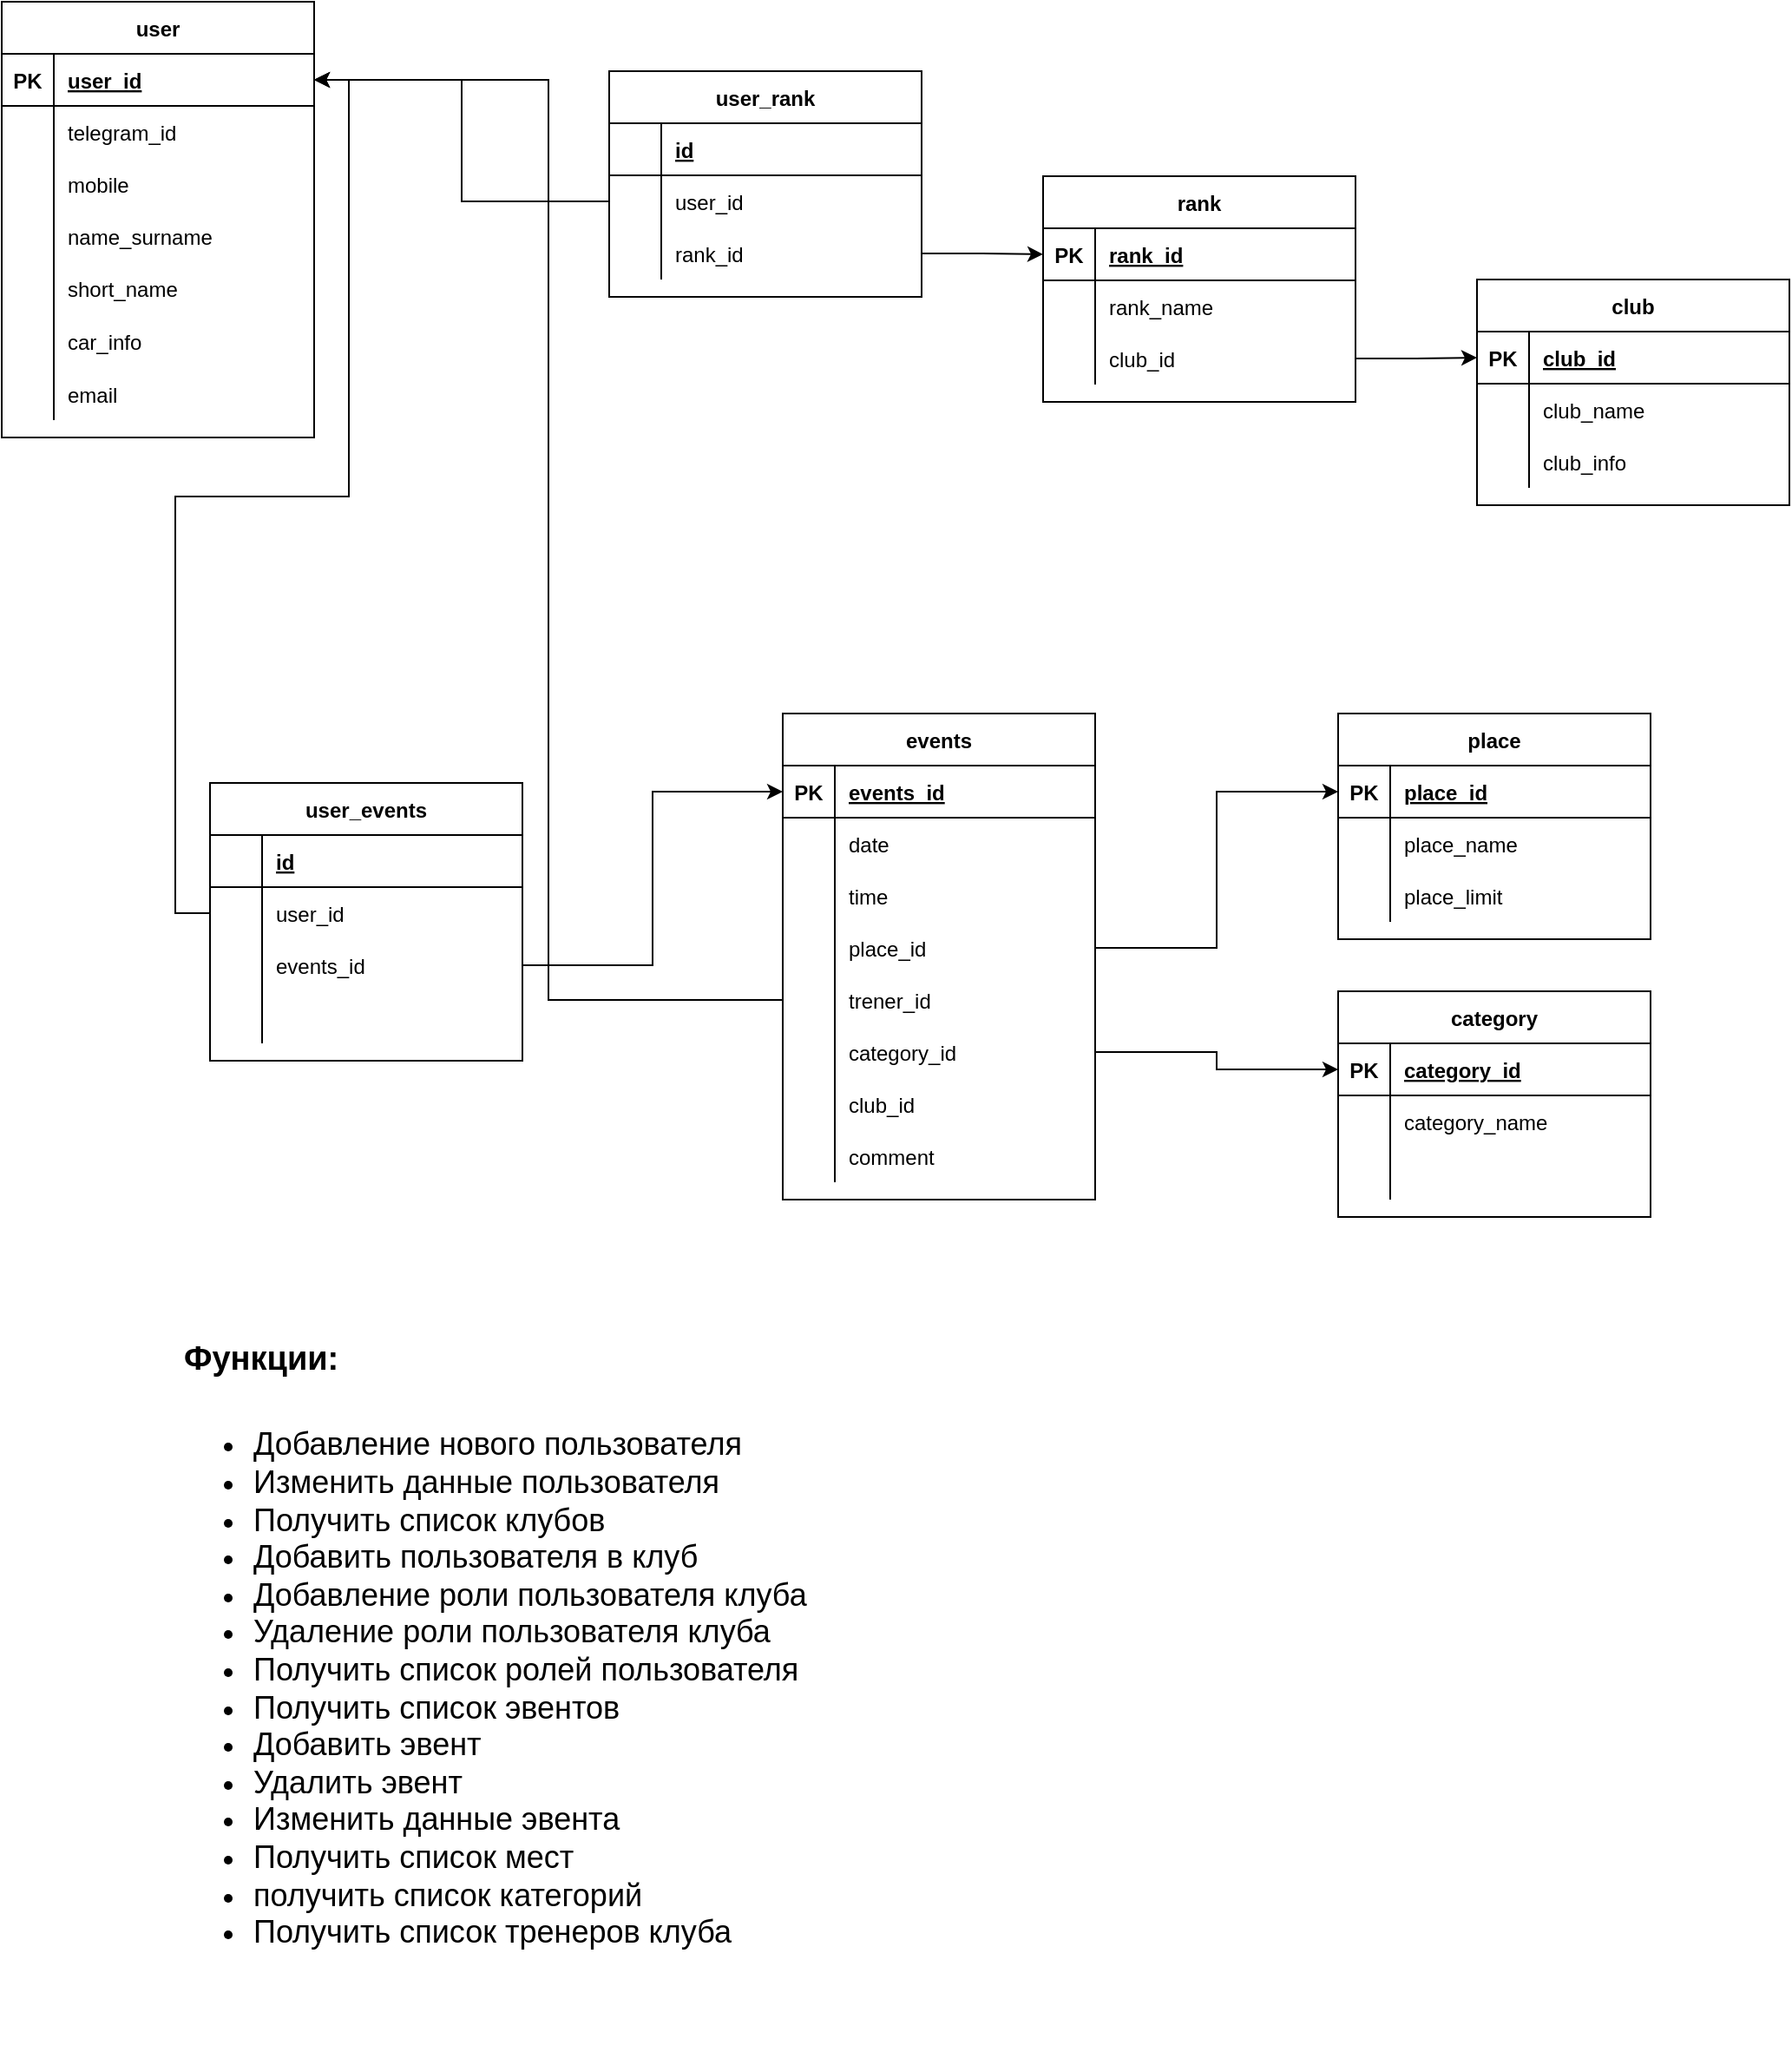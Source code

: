<mxfile version="18.0.2" type="github" pages="2">
  <diagram id="WdyRvPK_gViIgtQoXbEy" name="DataBase Functions">
    <mxGraphModel dx="595" dy="1931" grid="1" gridSize="10" guides="1" tooltips="1" connect="1" arrows="1" fold="1" page="1" pageScale="1" pageWidth="827" pageHeight="1169" math="0" shadow="0">
      <root>
        <mxCell id="0" />
        <mxCell id="1" parent="0" />
        <mxCell id="bGLQNSZzRs6PAlF2FX4R-62" value="rank" style="shape=table;startSize=30;container=1;collapsible=1;childLayout=tableLayout;fixedRows=1;rowLines=0;fontStyle=1;align=center;resizeLast=1;" parent="1" vertex="1">
          <mxGeometry x="1450" y="-959.5" width="180" height="130" as="geometry">
            <mxRectangle x="850" y="-550" width="60" height="30" as="alternateBounds" />
          </mxGeometry>
        </mxCell>
        <mxCell id="bGLQNSZzRs6PAlF2FX4R-63" value="" style="shape=tableRow;horizontal=0;startSize=0;swimlaneHead=0;swimlaneBody=0;fillColor=none;collapsible=0;dropTarget=0;points=[[0,0.5],[1,0.5]];portConstraint=eastwest;top=0;left=0;right=0;bottom=1;" parent="bGLQNSZzRs6PAlF2FX4R-62" vertex="1">
          <mxGeometry y="30" width="180" height="30" as="geometry" />
        </mxCell>
        <mxCell id="bGLQNSZzRs6PAlF2FX4R-64" value="PK" style="shape=partialRectangle;connectable=0;fillColor=none;top=0;left=0;bottom=0;right=0;fontStyle=1;overflow=hidden;" parent="bGLQNSZzRs6PAlF2FX4R-63" vertex="1">
          <mxGeometry width="30" height="30" as="geometry">
            <mxRectangle width="30" height="30" as="alternateBounds" />
          </mxGeometry>
        </mxCell>
        <mxCell id="bGLQNSZzRs6PAlF2FX4R-65" value="rank_id" style="shape=partialRectangle;connectable=0;fillColor=none;top=0;left=0;bottom=0;right=0;align=left;spacingLeft=6;fontStyle=5;overflow=hidden;" parent="bGLQNSZzRs6PAlF2FX4R-63" vertex="1">
          <mxGeometry x="30" width="150" height="30" as="geometry">
            <mxRectangle width="150" height="30" as="alternateBounds" />
          </mxGeometry>
        </mxCell>
        <mxCell id="bGLQNSZzRs6PAlF2FX4R-66" value="" style="shape=tableRow;horizontal=0;startSize=0;swimlaneHead=0;swimlaneBody=0;fillColor=none;collapsible=0;dropTarget=0;points=[[0,0.5],[1,0.5]];portConstraint=eastwest;top=0;left=0;right=0;bottom=0;" parent="bGLQNSZzRs6PAlF2FX4R-62" vertex="1">
          <mxGeometry y="60" width="180" height="30" as="geometry" />
        </mxCell>
        <mxCell id="bGLQNSZzRs6PAlF2FX4R-67" value="" style="shape=partialRectangle;connectable=0;fillColor=none;top=0;left=0;bottom=0;right=0;editable=1;overflow=hidden;" parent="bGLQNSZzRs6PAlF2FX4R-66" vertex="1">
          <mxGeometry width="30" height="30" as="geometry">
            <mxRectangle width="30" height="30" as="alternateBounds" />
          </mxGeometry>
        </mxCell>
        <mxCell id="bGLQNSZzRs6PAlF2FX4R-68" value="rank_name" style="shape=partialRectangle;connectable=0;fillColor=none;top=0;left=0;bottom=0;right=0;align=left;spacingLeft=6;overflow=hidden;" parent="bGLQNSZzRs6PAlF2FX4R-66" vertex="1">
          <mxGeometry x="30" width="150" height="30" as="geometry">
            <mxRectangle width="150" height="30" as="alternateBounds" />
          </mxGeometry>
        </mxCell>
        <mxCell id="IWwEFGl5aoY6KPnY0gYz-44" value="" style="shape=tableRow;horizontal=0;startSize=0;swimlaneHead=0;swimlaneBody=0;fillColor=none;collapsible=0;dropTarget=0;points=[[0,0.5],[1,0.5]];portConstraint=eastwest;top=0;left=0;right=0;bottom=0;" parent="bGLQNSZzRs6PAlF2FX4R-62" vertex="1">
          <mxGeometry y="90" width="180" height="30" as="geometry" />
        </mxCell>
        <mxCell id="IWwEFGl5aoY6KPnY0gYz-45" value="" style="shape=partialRectangle;connectable=0;fillColor=none;top=0;left=0;bottom=0;right=0;editable=1;overflow=hidden;" parent="IWwEFGl5aoY6KPnY0gYz-44" vertex="1">
          <mxGeometry width="30" height="30" as="geometry">
            <mxRectangle width="30" height="30" as="alternateBounds" />
          </mxGeometry>
        </mxCell>
        <mxCell id="IWwEFGl5aoY6KPnY0gYz-46" value="club_id" style="shape=partialRectangle;connectable=0;fillColor=none;top=0;left=0;bottom=0;right=0;align=left;spacingLeft=6;overflow=hidden;" parent="IWwEFGl5aoY6KPnY0gYz-44" vertex="1">
          <mxGeometry x="30" width="150" height="30" as="geometry">
            <mxRectangle width="150" height="30" as="alternateBounds" />
          </mxGeometry>
        </mxCell>
        <mxCell id="bGLQNSZzRs6PAlF2FX4R-69" value="user" style="shape=table;startSize=30;container=1;collapsible=1;childLayout=tableLayout;fixedRows=1;rowLines=0;fontStyle=1;align=center;resizeLast=1;" parent="1" vertex="1">
          <mxGeometry x="850" y="-1060" width="180" height="251" as="geometry">
            <mxRectangle x="890" y="-275.5" width="60" height="30" as="alternateBounds" />
          </mxGeometry>
        </mxCell>
        <mxCell id="bGLQNSZzRs6PAlF2FX4R-70" value="" style="shape=tableRow;horizontal=0;startSize=0;swimlaneHead=0;swimlaneBody=0;fillColor=none;collapsible=0;dropTarget=0;points=[[0,0.5],[1,0.5]];portConstraint=eastwest;top=0;left=0;right=0;bottom=1;" parent="bGLQNSZzRs6PAlF2FX4R-69" vertex="1">
          <mxGeometry y="30" width="180" height="30" as="geometry" />
        </mxCell>
        <mxCell id="bGLQNSZzRs6PAlF2FX4R-71" value="PK" style="shape=partialRectangle;connectable=0;fillColor=none;top=0;left=0;bottom=0;right=0;fontStyle=1;overflow=hidden;" parent="bGLQNSZzRs6PAlF2FX4R-70" vertex="1">
          <mxGeometry width="30" height="30" as="geometry">
            <mxRectangle width="30" height="30" as="alternateBounds" />
          </mxGeometry>
        </mxCell>
        <mxCell id="bGLQNSZzRs6PAlF2FX4R-72" value="user_id" style="shape=partialRectangle;connectable=0;fillColor=none;top=0;left=0;bottom=0;right=0;align=left;spacingLeft=6;fontStyle=5;overflow=hidden;" parent="bGLQNSZzRs6PAlF2FX4R-70" vertex="1">
          <mxGeometry x="30" width="150" height="30" as="geometry">
            <mxRectangle width="150" height="30" as="alternateBounds" />
          </mxGeometry>
        </mxCell>
        <mxCell id="bGLQNSZzRs6PAlF2FX4R-73" value="" style="shape=tableRow;horizontal=0;startSize=0;swimlaneHead=0;swimlaneBody=0;fillColor=none;collapsible=0;dropTarget=0;points=[[0,0.5],[1,0.5]];portConstraint=eastwest;top=0;left=0;right=0;bottom=0;" parent="bGLQNSZzRs6PAlF2FX4R-69" vertex="1">
          <mxGeometry y="60" width="180" height="30" as="geometry" />
        </mxCell>
        <mxCell id="bGLQNSZzRs6PAlF2FX4R-74" value="" style="shape=partialRectangle;connectable=0;fillColor=none;top=0;left=0;bottom=0;right=0;editable=1;overflow=hidden;" parent="bGLQNSZzRs6PAlF2FX4R-73" vertex="1">
          <mxGeometry width="30" height="30" as="geometry">
            <mxRectangle width="30" height="30" as="alternateBounds" />
          </mxGeometry>
        </mxCell>
        <mxCell id="bGLQNSZzRs6PAlF2FX4R-75" value="telegram_id" style="shape=partialRectangle;connectable=0;fillColor=none;top=0;left=0;bottom=0;right=0;align=left;spacingLeft=6;overflow=hidden;" parent="bGLQNSZzRs6PAlF2FX4R-73" vertex="1">
          <mxGeometry x="30" width="150" height="30" as="geometry">
            <mxRectangle width="150" height="30" as="alternateBounds" />
          </mxGeometry>
        </mxCell>
        <mxCell id="bGLQNSZzRs6PAlF2FX4R-79" style="shape=tableRow;horizontal=0;startSize=0;swimlaneHead=0;swimlaneBody=0;fillColor=none;collapsible=0;dropTarget=0;points=[[0,0.5],[1,0.5]];portConstraint=eastwest;top=0;left=0;right=0;bottom=0;" parent="bGLQNSZzRs6PAlF2FX4R-69" vertex="1">
          <mxGeometry y="90" width="180" height="30" as="geometry" />
        </mxCell>
        <mxCell id="bGLQNSZzRs6PAlF2FX4R-80" style="shape=partialRectangle;connectable=0;fillColor=none;top=0;left=0;bottom=0;right=0;editable=1;overflow=hidden;" parent="bGLQNSZzRs6PAlF2FX4R-79" vertex="1">
          <mxGeometry width="30" height="30" as="geometry">
            <mxRectangle width="30" height="30" as="alternateBounds" />
          </mxGeometry>
        </mxCell>
        <mxCell id="bGLQNSZzRs6PAlF2FX4R-81" value="mobile" style="shape=partialRectangle;connectable=0;fillColor=none;top=0;left=0;bottom=0;right=0;align=left;spacingLeft=6;overflow=hidden;" parent="bGLQNSZzRs6PAlF2FX4R-79" vertex="1">
          <mxGeometry x="30" width="150" height="30" as="geometry">
            <mxRectangle width="150" height="30" as="alternateBounds" />
          </mxGeometry>
        </mxCell>
        <mxCell id="bGLQNSZzRs6PAlF2FX4R-82" style="shape=tableRow;horizontal=0;startSize=0;swimlaneHead=0;swimlaneBody=0;fillColor=none;collapsible=0;dropTarget=0;points=[[0,0.5],[1,0.5]];portConstraint=eastwest;top=0;left=0;right=0;bottom=0;" parent="bGLQNSZzRs6PAlF2FX4R-69" vertex="1">
          <mxGeometry y="120" width="180" height="30" as="geometry" />
        </mxCell>
        <mxCell id="bGLQNSZzRs6PAlF2FX4R-83" style="shape=partialRectangle;connectable=0;fillColor=none;top=0;left=0;bottom=0;right=0;editable=1;overflow=hidden;" parent="bGLQNSZzRs6PAlF2FX4R-82" vertex="1">
          <mxGeometry width="30" height="30" as="geometry">
            <mxRectangle width="30" height="30" as="alternateBounds" />
          </mxGeometry>
        </mxCell>
        <mxCell id="bGLQNSZzRs6PAlF2FX4R-84" value="name_surname" style="shape=partialRectangle;connectable=0;fillColor=none;top=0;left=0;bottom=0;right=0;align=left;spacingLeft=6;overflow=hidden;" parent="bGLQNSZzRs6PAlF2FX4R-82" vertex="1">
          <mxGeometry x="30" width="150" height="30" as="geometry">
            <mxRectangle width="150" height="30" as="alternateBounds" />
          </mxGeometry>
        </mxCell>
        <mxCell id="bGLQNSZzRs6PAlF2FX4R-85" style="shape=tableRow;horizontal=0;startSize=0;swimlaneHead=0;swimlaneBody=0;fillColor=none;collapsible=0;dropTarget=0;points=[[0,0.5],[1,0.5]];portConstraint=eastwest;top=0;left=0;right=0;bottom=0;" parent="bGLQNSZzRs6PAlF2FX4R-69" vertex="1">
          <mxGeometry y="150" width="180" height="30" as="geometry" />
        </mxCell>
        <mxCell id="bGLQNSZzRs6PAlF2FX4R-86" style="shape=partialRectangle;connectable=0;fillColor=none;top=0;left=0;bottom=0;right=0;editable=1;overflow=hidden;" parent="bGLQNSZzRs6PAlF2FX4R-85" vertex="1">
          <mxGeometry width="30" height="30" as="geometry">
            <mxRectangle width="30" height="30" as="alternateBounds" />
          </mxGeometry>
        </mxCell>
        <mxCell id="bGLQNSZzRs6PAlF2FX4R-87" value="short_name" style="shape=partialRectangle;connectable=0;fillColor=none;top=0;left=0;bottom=0;right=0;align=left;spacingLeft=6;overflow=hidden;" parent="bGLQNSZzRs6PAlF2FX4R-85" vertex="1">
          <mxGeometry x="30" width="150" height="30" as="geometry">
            <mxRectangle width="150" height="30" as="alternateBounds" />
          </mxGeometry>
        </mxCell>
        <mxCell id="bGLQNSZzRs6PAlF2FX4R-88" style="shape=tableRow;horizontal=0;startSize=0;swimlaneHead=0;swimlaneBody=0;fillColor=none;collapsible=0;dropTarget=0;points=[[0,0.5],[1,0.5]];portConstraint=eastwest;top=0;left=0;right=0;bottom=0;" parent="bGLQNSZzRs6PAlF2FX4R-69" vertex="1">
          <mxGeometry y="180" width="180" height="31" as="geometry" />
        </mxCell>
        <mxCell id="bGLQNSZzRs6PAlF2FX4R-89" style="shape=partialRectangle;connectable=0;fillColor=none;top=0;left=0;bottom=0;right=0;editable=1;overflow=hidden;" parent="bGLQNSZzRs6PAlF2FX4R-88" vertex="1">
          <mxGeometry width="30" height="31" as="geometry">
            <mxRectangle width="30" height="31" as="alternateBounds" />
          </mxGeometry>
        </mxCell>
        <mxCell id="bGLQNSZzRs6PAlF2FX4R-90" value="car_info" style="shape=partialRectangle;connectable=0;fillColor=none;top=0;left=0;bottom=0;right=0;align=left;spacingLeft=6;overflow=hidden;" parent="bGLQNSZzRs6PAlF2FX4R-88" vertex="1">
          <mxGeometry x="30" width="150" height="31" as="geometry">
            <mxRectangle width="150" height="31" as="alternateBounds" />
          </mxGeometry>
        </mxCell>
        <mxCell id="bGLQNSZzRs6PAlF2FX4R-91" style="shape=tableRow;horizontal=0;startSize=0;swimlaneHead=0;swimlaneBody=0;fillColor=none;collapsible=0;dropTarget=0;points=[[0,0.5],[1,0.5]];portConstraint=eastwest;top=0;left=0;right=0;bottom=0;" parent="bGLQNSZzRs6PAlF2FX4R-69" vertex="1">
          <mxGeometry y="211" width="180" height="30" as="geometry" />
        </mxCell>
        <mxCell id="bGLQNSZzRs6PAlF2FX4R-92" style="shape=partialRectangle;connectable=0;fillColor=none;top=0;left=0;bottom=0;right=0;editable=1;overflow=hidden;" parent="bGLQNSZzRs6PAlF2FX4R-91" vertex="1">
          <mxGeometry width="30" height="30" as="geometry">
            <mxRectangle width="30" height="30" as="alternateBounds" />
          </mxGeometry>
        </mxCell>
        <mxCell id="bGLQNSZzRs6PAlF2FX4R-93" value="email" style="shape=partialRectangle;connectable=0;fillColor=none;top=0;left=0;bottom=0;right=0;align=left;spacingLeft=6;overflow=hidden;" parent="bGLQNSZzRs6PAlF2FX4R-91" vertex="1">
          <mxGeometry x="30" width="150" height="30" as="geometry">
            <mxRectangle width="150" height="30" as="alternateBounds" />
          </mxGeometry>
        </mxCell>
        <mxCell id="bGLQNSZzRs6PAlF2FX4R-97" value="club" style="shape=table;startSize=30;container=1;collapsible=1;childLayout=tableLayout;fixedRows=1;rowLines=0;fontStyle=1;align=center;resizeLast=1;" parent="1" vertex="1">
          <mxGeometry x="1700" y="-900" width="180" height="130" as="geometry">
            <mxRectangle x="890" y="-275.5" width="60" height="30" as="alternateBounds" />
          </mxGeometry>
        </mxCell>
        <mxCell id="bGLQNSZzRs6PAlF2FX4R-98" value="" style="shape=tableRow;horizontal=0;startSize=0;swimlaneHead=0;swimlaneBody=0;fillColor=none;collapsible=0;dropTarget=0;points=[[0,0.5],[1,0.5]];portConstraint=eastwest;top=0;left=0;right=0;bottom=1;" parent="bGLQNSZzRs6PAlF2FX4R-97" vertex="1">
          <mxGeometry y="30" width="180" height="30" as="geometry" />
        </mxCell>
        <mxCell id="bGLQNSZzRs6PAlF2FX4R-99" value="PK" style="shape=partialRectangle;connectable=0;fillColor=none;top=0;left=0;bottom=0;right=0;fontStyle=1;overflow=hidden;" parent="bGLQNSZzRs6PAlF2FX4R-98" vertex="1">
          <mxGeometry width="30" height="30" as="geometry">
            <mxRectangle width="30" height="30" as="alternateBounds" />
          </mxGeometry>
        </mxCell>
        <mxCell id="bGLQNSZzRs6PAlF2FX4R-100" value="club_id" style="shape=partialRectangle;connectable=0;fillColor=none;top=0;left=0;bottom=0;right=0;align=left;spacingLeft=6;fontStyle=5;overflow=hidden;" parent="bGLQNSZzRs6PAlF2FX4R-98" vertex="1">
          <mxGeometry x="30" width="150" height="30" as="geometry">
            <mxRectangle width="150" height="30" as="alternateBounds" />
          </mxGeometry>
        </mxCell>
        <mxCell id="bGLQNSZzRs6PAlF2FX4R-104" style="shape=tableRow;horizontal=0;startSize=0;swimlaneHead=0;swimlaneBody=0;fillColor=none;collapsible=0;dropTarget=0;points=[[0,0.5],[1,0.5]];portConstraint=eastwest;top=0;left=0;right=0;bottom=0;" parent="bGLQNSZzRs6PAlF2FX4R-97" vertex="1">
          <mxGeometry y="60" width="180" height="30" as="geometry" />
        </mxCell>
        <mxCell id="bGLQNSZzRs6PAlF2FX4R-105" style="shape=partialRectangle;connectable=0;fillColor=none;top=0;left=0;bottom=0;right=0;editable=1;overflow=hidden;" parent="bGLQNSZzRs6PAlF2FX4R-104" vertex="1">
          <mxGeometry width="30" height="30" as="geometry">
            <mxRectangle width="30" height="30" as="alternateBounds" />
          </mxGeometry>
        </mxCell>
        <mxCell id="bGLQNSZzRs6PAlF2FX4R-106" value="club_name" style="shape=partialRectangle;connectable=0;fillColor=none;top=0;left=0;bottom=0;right=0;align=left;spacingLeft=6;overflow=hidden;" parent="bGLQNSZzRs6PAlF2FX4R-104" vertex="1">
          <mxGeometry x="30" width="150" height="30" as="geometry">
            <mxRectangle width="150" height="30" as="alternateBounds" />
          </mxGeometry>
        </mxCell>
        <mxCell id="bGLQNSZzRs6PAlF2FX4R-107" style="shape=tableRow;horizontal=0;startSize=0;swimlaneHead=0;swimlaneBody=0;fillColor=none;collapsible=0;dropTarget=0;points=[[0,0.5],[1,0.5]];portConstraint=eastwest;top=0;left=0;right=0;bottom=0;" parent="bGLQNSZzRs6PAlF2FX4R-97" vertex="1">
          <mxGeometry y="90" width="180" height="30" as="geometry" />
        </mxCell>
        <mxCell id="bGLQNSZzRs6PAlF2FX4R-108" style="shape=partialRectangle;connectable=0;fillColor=none;top=0;left=0;bottom=0;right=0;editable=1;overflow=hidden;" parent="bGLQNSZzRs6PAlF2FX4R-107" vertex="1">
          <mxGeometry width="30" height="30" as="geometry">
            <mxRectangle width="30" height="30" as="alternateBounds" />
          </mxGeometry>
        </mxCell>
        <mxCell id="bGLQNSZzRs6PAlF2FX4R-109" value="club_info" style="shape=partialRectangle;connectable=0;fillColor=none;top=0;left=0;bottom=0;right=0;align=left;spacingLeft=6;overflow=hidden;" parent="bGLQNSZzRs6PAlF2FX4R-107" vertex="1">
          <mxGeometry x="30" width="150" height="30" as="geometry">
            <mxRectangle width="150" height="30" as="alternateBounds" />
          </mxGeometry>
        </mxCell>
        <mxCell id="bGLQNSZzRs6PAlF2FX4R-136" value="place" style="shape=table;startSize=30;container=1;collapsible=1;childLayout=tableLayout;fixedRows=1;rowLines=0;fontStyle=1;align=center;resizeLast=1;" parent="1" vertex="1">
          <mxGeometry x="1620" y="-650" width="180" height="130" as="geometry">
            <mxRectangle x="890" y="-275.5" width="60" height="30" as="alternateBounds" />
          </mxGeometry>
        </mxCell>
        <mxCell id="bGLQNSZzRs6PAlF2FX4R-137" value="" style="shape=tableRow;horizontal=0;startSize=0;swimlaneHead=0;swimlaneBody=0;fillColor=none;collapsible=0;dropTarget=0;points=[[0,0.5],[1,0.5]];portConstraint=eastwest;top=0;left=0;right=0;bottom=1;" parent="bGLQNSZzRs6PAlF2FX4R-136" vertex="1">
          <mxGeometry y="30" width="180" height="30" as="geometry" />
        </mxCell>
        <mxCell id="bGLQNSZzRs6PAlF2FX4R-138" value="PK" style="shape=partialRectangle;connectable=0;fillColor=none;top=0;left=0;bottom=0;right=0;fontStyle=1;overflow=hidden;" parent="bGLQNSZzRs6PAlF2FX4R-137" vertex="1">
          <mxGeometry width="30" height="30" as="geometry">
            <mxRectangle width="30" height="30" as="alternateBounds" />
          </mxGeometry>
        </mxCell>
        <mxCell id="bGLQNSZzRs6PAlF2FX4R-139" value="place_id" style="shape=partialRectangle;connectable=0;fillColor=none;top=0;left=0;bottom=0;right=0;align=left;spacingLeft=6;fontStyle=5;overflow=hidden;" parent="bGLQNSZzRs6PAlF2FX4R-137" vertex="1">
          <mxGeometry x="30" width="150" height="30" as="geometry">
            <mxRectangle width="150" height="30" as="alternateBounds" />
          </mxGeometry>
        </mxCell>
        <mxCell id="bGLQNSZzRs6PAlF2FX4R-140" style="shape=tableRow;horizontal=0;startSize=0;swimlaneHead=0;swimlaneBody=0;fillColor=none;collapsible=0;dropTarget=0;points=[[0,0.5],[1,0.5]];portConstraint=eastwest;top=0;left=0;right=0;bottom=0;" parent="bGLQNSZzRs6PAlF2FX4R-136" vertex="1">
          <mxGeometry y="60" width="180" height="30" as="geometry" />
        </mxCell>
        <mxCell id="bGLQNSZzRs6PAlF2FX4R-141" style="shape=partialRectangle;connectable=0;fillColor=none;top=0;left=0;bottom=0;right=0;editable=1;overflow=hidden;" parent="bGLQNSZzRs6PAlF2FX4R-140" vertex="1">
          <mxGeometry width="30" height="30" as="geometry">
            <mxRectangle width="30" height="30" as="alternateBounds" />
          </mxGeometry>
        </mxCell>
        <mxCell id="bGLQNSZzRs6PAlF2FX4R-142" value="place_name" style="shape=partialRectangle;connectable=0;fillColor=none;top=0;left=0;bottom=0;right=0;align=left;spacingLeft=6;overflow=hidden;" parent="bGLQNSZzRs6PAlF2FX4R-140" vertex="1">
          <mxGeometry x="30" width="150" height="30" as="geometry">
            <mxRectangle width="150" height="30" as="alternateBounds" />
          </mxGeometry>
        </mxCell>
        <mxCell id="bGLQNSZzRs6PAlF2FX4R-143" style="shape=tableRow;horizontal=0;startSize=0;swimlaneHead=0;swimlaneBody=0;fillColor=none;collapsible=0;dropTarget=0;points=[[0,0.5],[1,0.5]];portConstraint=eastwest;top=0;left=0;right=0;bottom=0;" parent="bGLQNSZzRs6PAlF2FX4R-136" vertex="1">
          <mxGeometry y="90" width="180" height="30" as="geometry" />
        </mxCell>
        <mxCell id="bGLQNSZzRs6PAlF2FX4R-144" style="shape=partialRectangle;connectable=0;fillColor=none;top=0;left=0;bottom=0;right=0;editable=1;overflow=hidden;" parent="bGLQNSZzRs6PAlF2FX4R-143" vertex="1">
          <mxGeometry width="30" height="30" as="geometry">
            <mxRectangle width="30" height="30" as="alternateBounds" />
          </mxGeometry>
        </mxCell>
        <mxCell id="bGLQNSZzRs6PAlF2FX4R-145" value="place_limit" style="shape=partialRectangle;connectable=0;fillColor=none;top=0;left=0;bottom=0;right=0;align=left;spacingLeft=6;overflow=hidden;" parent="bGLQNSZzRs6PAlF2FX4R-143" vertex="1">
          <mxGeometry x="30" width="150" height="30" as="geometry">
            <mxRectangle width="150" height="30" as="alternateBounds" />
          </mxGeometry>
        </mxCell>
        <mxCell id="bGLQNSZzRs6PAlF2FX4R-153" value="events" style="shape=table;startSize=30;container=1;collapsible=1;childLayout=tableLayout;fixedRows=1;rowLines=0;fontStyle=1;align=center;resizeLast=1;" parent="1" vertex="1">
          <mxGeometry x="1300" y="-650" width="180" height="280" as="geometry">
            <mxRectangle x="890" y="-275.5" width="60" height="30" as="alternateBounds" />
          </mxGeometry>
        </mxCell>
        <mxCell id="bGLQNSZzRs6PAlF2FX4R-154" value="" style="shape=tableRow;horizontal=0;startSize=0;swimlaneHead=0;swimlaneBody=0;fillColor=none;collapsible=0;dropTarget=0;points=[[0,0.5],[1,0.5]];portConstraint=eastwest;top=0;left=0;right=0;bottom=1;" parent="bGLQNSZzRs6PAlF2FX4R-153" vertex="1">
          <mxGeometry y="30" width="180" height="30" as="geometry" />
        </mxCell>
        <mxCell id="bGLQNSZzRs6PAlF2FX4R-155" value="PK" style="shape=partialRectangle;connectable=0;fillColor=none;top=0;left=0;bottom=0;right=0;fontStyle=1;overflow=hidden;" parent="bGLQNSZzRs6PAlF2FX4R-154" vertex="1">
          <mxGeometry width="30" height="30" as="geometry">
            <mxRectangle width="30" height="30" as="alternateBounds" />
          </mxGeometry>
        </mxCell>
        <mxCell id="bGLQNSZzRs6PAlF2FX4R-156" value="events_id" style="shape=partialRectangle;connectable=0;fillColor=none;top=0;left=0;bottom=0;right=0;align=left;spacingLeft=6;fontStyle=5;overflow=hidden;" parent="bGLQNSZzRs6PAlF2FX4R-154" vertex="1">
          <mxGeometry x="30" width="150" height="30" as="geometry">
            <mxRectangle width="150" height="30" as="alternateBounds" />
          </mxGeometry>
        </mxCell>
        <mxCell id="bGLQNSZzRs6PAlF2FX4R-157" style="shape=tableRow;horizontal=0;startSize=0;swimlaneHead=0;swimlaneBody=0;fillColor=none;collapsible=0;dropTarget=0;points=[[0,0.5],[1,0.5]];portConstraint=eastwest;top=0;left=0;right=0;bottom=0;" parent="bGLQNSZzRs6PAlF2FX4R-153" vertex="1">
          <mxGeometry y="60" width="180" height="30" as="geometry" />
        </mxCell>
        <mxCell id="bGLQNSZzRs6PAlF2FX4R-158" style="shape=partialRectangle;connectable=0;fillColor=none;top=0;left=0;bottom=0;right=0;editable=1;overflow=hidden;" parent="bGLQNSZzRs6PAlF2FX4R-157" vertex="1">
          <mxGeometry width="30" height="30" as="geometry">
            <mxRectangle width="30" height="30" as="alternateBounds" />
          </mxGeometry>
        </mxCell>
        <mxCell id="bGLQNSZzRs6PAlF2FX4R-159" value="date" style="shape=partialRectangle;connectable=0;fillColor=none;top=0;left=0;bottom=0;right=0;align=left;spacingLeft=6;overflow=hidden;" parent="bGLQNSZzRs6PAlF2FX4R-157" vertex="1">
          <mxGeometry x="30" width="150" height="30" as="geometry">
            <mxRectangle width="150" height="30" as="alternateBounds" />
          </mxGeometry>
        </mxCell>
        <mxCell id="bGLQNSZzRs6PAlF2FX4R-163" style="shape=tableRow;horizontal=0;startSize=0;swimlaneHead=0;swimlaneBody=0;fillColor=none;collapsible=0;dropTarget=0;points=[[0,0.5],[1,0.5]];portConstraint=eastwest;top=0;left=0;right=0;bottom=0;" parent="bGLQNSZzRs6PAlF2FX4R-153" vertex="1">
          <mxGeometry y="90" width="180" height="30" as="geometry" />
        </mxCell>
        <mxCell id="bGLQNSZzRs6PAlF2FX4R-164" style="shape=partialRectangle;connectable=0;fillColor=none;top=0;left=0;bottom=0;right=0;editable=1;overflow=hidden;" parent="bGLQNSZzRs6PAlF2FX4R-163" vertex="1">
          <mxGeometry width="30" height="30" as="geometry">
            <mxRectangle width="30" height="30" as="alternateBounds" />
          </mxGeometry>
        </mxCell>
        <mxCell id="bGLQNSZzRs6PAlF2FX4R-165" value="time" style="shape=partialRectangle;connectable=0;fillColor=none;top=0;left=0;bottom=0;right=0;align=left;spacingLeft=6;overflow=hidden;" parent="bGLQNSZzRs6PAlF2FX4R-163" vertex="1">
          <mxGeometry x="30" width="150" height="30" as="geometry">
            <mxRectangle width="150" height="30" as="alternateBounds" />
          </mxGeometry>
        </mxCell>
        <mxCell id="bGLQNSZzRs6PAlF2FX4R-160" style="shape=tableRow;horizontal=0;startSize=0;swimlaneHead=0;swimlaneBody=0;fillColor=none;collapsible=0;dropTarget=0;points=[[0,0.5],[1,0.5]];portConstraint=eastwest;top=0;left=0;right=0;bottom=0;" parent="bGLQNSZzRs6PAlF2FX4R-153" vertex="1">
          <mxGeometry y="120" width="180" height="30" as="geometry" />
        </mxCell>
        <mxCell id="bGLQNSZzRs6PAlF2FX4R-161" style="shape=partialRectangle;connectable=0;fillColor=none;top=0;left=0;bottom=0;right=0;editable=1;overflow=hidden;" parent="bGLQNSZzRs6PAlF2FX4R-160" vertex="1">
          <mxGeometry width="30" height="30" as="geometry">
            <mxRectangle width="30" height="30" as="alternateBounds" />
          </mxGeometry>
        </mxCell>
        <mxCell id="bGLQNSZzRs6PAlF2FX4R-162" value="place_id" style="shape=partialRectangle;connectable=0;fillColor=none;top=0;left=0;bottom=0;right=0;align=left;spacingLeft=6;overflow=hidden;" parent="bGLQNSZzRs6PAlF2FX4R-160" vertex="1">
          <mxGeometry x="30" width="150" height="30" as="geometry">
            <mxRectangle width="150" height="30" as="alternateBounds" />
          </mxGeometry>
        </mxCell>
        <mxCell id="bGLQNSZzRs6PAlF2FX4R-166" style="shape=tableRow;horizontal=0;startSize=0;swimlaneHead=0;swimlaneBody=0;fillColor=none;collapsible=0;dropTarget=0;points=[[0,0.5],[1,0.5]];portConstraint=eastwest;top=0;left=0;right=0;bottom=0;" parent="bGLQNSZzRs6PAlF2FX4R-153" vertex="1">
          <mxGeometry y="150" width="180" height="30" as="geometry" />
        </mxCell>
        <mxCell id="bGLQNSZzRs6PAlF2FX4R-167" style="shape=partialRectangle;connectable=0;fillColor=none;top=0;left=0;bottom=0;right=0;editable=1;overflow=hidden;" parent="bGLQNSZzRs6PAlF2FX4R-166" vertex="1">
          <mxGeometry width="30" height="30" as="geometry">
            <mxRectangle width="30" height="30" as="alternateBounds" />
          </mxGeometry>
        </mxCell>
        <mxCell id="bGLQNSZzRs6PAlF2FX4R-168" value="trener_id" style="shape=partialRectangle;connectable=0;fillColor=none;top=0;left=0;bottom=0;right=0;align=left;spacingLeft=6;overflow=hidden;" parent="bGLQNSZzRs6PAlF2FX4R-166" vertex="1">
          <mxGeometry x="30" width="150" height="30" as="geometry">
            <mxRectangle width="150" height="30" as="alternateBounds" />
          </mxGeometry>
        </mxCell>
        <mxCell id="bGLQNSZzRs6PAlF2FX4R-174" style="shape=tableRow;horizontal=0;startSize=0;swimlaneHead=0;swimlaneBody=0;fillColor=none;collapsible=0;dropTarget=0;points=[[0,0.5],[1,0.5]];portConstraint=eastwest;top=0;left=0;right=0;bottom=0;" parent="bGLQNSZzRs6PAlF2FX4R-153" vertex="1">
          <mxGeometry y="180" width="180" height="30" as="geometry" />
        </mxCell>
        <mxCell id="bGLQNSZzRs6PAlF2FX4R-175" style="shape=partialRectangle;connectable=0;fillColor=none;top=0;left=0;bottom=0;right=0;editable=1;overflow=hidden;" parent="bGLQNSZzRs6PAlF2FX4R-174" vertex="1">
          <mxGeometry width="30" height="30" as="geometry">
            <mxRectangle width="30" height="30" as="alternateBounds" />
          </mxGeometry>
        </mxCell>
        <mxCell id="bGLQNSZzRs6PAlF2FX4R-176" value="category_id" style="shape=partialRectangle;connectable=0;fillColor=none;top=0;left=0;bottom=0;right=0;align=left;spacingLeft=6;overflow=hidden;" parent="bGLQNSZzRs6PAlF2FX4R-174" vertex="1">
          <mxGeometry x="30" width="150" height="30" as="geometry">
            <mxRectangle width="150" height="30" as="alternateBounds" />
          </mxGeometry>
        </mxCell>
        <mxCell id="bGLQNSZzRs6PAlF2FX4R-171" style="shape=tableRow;horizontal=0;startSize=0;swimlaneHead=0;swimlaneBody=0;fillColor=none;collapsible=0;dropTarget=0;points=[[0,0.5],[1,0.5]];portConstraint=eastwest;top=0;left=0;right=0;bottom=0;" parent="bGLQNSZzRs6PAlF2FX4R-153" vertex="1">
          <mxGeometry y="210" width="180" height="30" as="geometry" />
        </mxCell>
        <mxCell id="bGLQNSZzRs6PAlF2FX4R-172" style="shape=partialRectangle;connectable=0;fillColor=none;top=0;left=0;bottom=0;right=0;editable=1;overflow=hidden;" parent="bGLQNSZzRs6PAlF2FX4R-171" vertex="1">
          <mxGeometry width="30" height="30" as="geometry">
            <mxRectangle width="30" height="30" as="alternateBounds" />
          </mxGeometry>
        </mxCell>
        <mxCell id="bGLQNSZzRs6PAlF2FX4R-173" value="club_id" style="shape=partialRectangle;connectable=0;fillColor=none;top=0;left=0;bottom=0;right=0;align=left;spacingLeft=6;overflow=hidden;" parent="bGLQNSZzRs6PAlF2FX4R-171" vertex="1">
          <mxGeometry x="30" width="150" height="30" as="geometry">
            <mxRectangle width="150" height="30" as="alternateBounds" />
          </mxGeometry>
        </mxCell>
        <mxCell id="bGLQNSZzRs6PAlF2FX4R-201" style="shape=tableRow;horizontal=0;startSize=0;swimlaneHead=0;swimlaneBody=0;fillColor=none;collapsible=0;dropTarget=0;points=[[0,0.5],[1,0.5]];portConstraint=eastwest;top=0;left=0;right=0;bottom=0;" parent="bGLQNSZzRs6PAlF2FX4R-153" vertex="1">
          <mxGeometry y="240" width="180" height="30" as="geometry" />
        </mxCell>
        <mxCell id="bGLQNSZzRs6PAlF2FX4R-202" style="shape=partialRectangle;connectable=0;fillColor=none;top=0;left=0;bottom=0;right=0;editable=1;overflow=hidden;" parent="bGLQNSZzRs6PAlF2FX4R-201" vertex="1">
          <mxGeometry width="30" height="30" as="geometry">
            <mxRectangle width="30" height="30" as="alternateBounds" />
          </mxGeometry>
        </mxCell>
        <mxCell id="bGLQNSZzRs6PAlF2FX4R-203" value="comment" style="shape=partialRectangle;connectable=0;fillColor=none;top=0;left=0;bottom=0;right=0;align=left;spacingLeft=6;overflow=hidden;" parent="bGLQNSZzRs6PAlF2FX4R-201" vertex="1">
          <mxGeometry x="30" width="150" height="30" as="geometry">
            <mxRectangle width="150" height="30" as="alternateBounds" />
          </mxGeometry>
        </mxCell>
        <mxCell id="bGLQNSZzRs6PAlF2FX4R-177" value="category" style="shape=table;startSize=30;container=1;collapsible=1;childLayout=tableLayout;fixedRows=1;rowLines=0;fontStyle=1;align=center;resizeLast=1;" parent="1" vertex="1">
          <mxGeometry x="1620" y="-490" width="180" height="130" as="geometry">
            <mxRectangle x="890" y="-275.5" width="60" height="30" as="alternateBounds" />
          </mxGeometry>
        </mxCell>
        <mxCell id="bGLQNSZzRs6PAlF2FX4R-178" value="" style="shape=tableRow;horizontal=0;startSize=0;swimlaneHead=0;swimlaneBody=0;fillColor=none;collapsible=0;dropTarget=0;points=[[0,0.5],[1,0.5]];portConstraint=eastwest;top=0;left=0;right=0;bottom=1;" parent="bGLQNSZzRs6PAlF2FX4R-177" vertex="1">
          <mxGeometry y="30" width="180" height="30" as="geometry" />
        </mxCell>
        <mxCell id="bGLQNSZzRs6PAlF2FX4R-179" value="PK" style="shape=partialRectangle;connectable=0;fillColor=none;top=0;left=0;bottom=0;right=0;fontStyle=1;overflow=hidden;" parent="bGLQNSZzRs6PAlF2FX4R-178" vertex="1">
          <mxGeometry width="30" height="30" as="geometry">
            <mxRectangle width="30" height="30" as="alternateBounds" />
          </mxGeometry>
        </mxCell>
        <mxCell id="bGLQNSZzRs6PAlF2FX4R-180" value="category_id" style="shape=partialRectangle;connectable=0;fillColor=none;top=0;left=0;bottom=0;right=0;align=left;spacingLeft=6;fontStyle=5;overflow=hidden;" parent="bGLQNSZzRs6PAlF2FX4R-178" vertex="1">
          <mxGeometry x="30" width="150" height="30" as="geometry">
            <mxRectangle width="150" height="30" as="alternateBounds" />
          </mxGeometry>
        </mxCell>
        <mxCell id="bGLQNSZzRs6PAlF2FX4R-181" style="shape=tableRow;horizontal=0;startSize=0;swimlaneHead=0;swimlaneBody=0;fillColor=none;collapsible=0;dropTarget=0;points=[[0,0.5],[1,0.5]];portConstraint=eastwest;top=0;left=0;right=0;bottom=0;" parent="bGLQNSZzRs6PAlF2FX4R-177" vertex="1">
          <mxGeometry y="60" width="180" height="30" as="geometry" />
        </mxCell>
        <mxCell id="bGLQNSZzRs6PAlF2FX4R-182" style="shape=partialRectangle;connectable=0;fillColor=none;top=0;left=0;bottom=0;right=0;editable=1;overflow=hidden;" parent="bGLQNSZzRs6PAlF2FX4R-181" vertex="1">
          <mxGeometry width="30" height="30" as="geometry">
            <mxRectangle width="30" height="30" as="alternateBounds" />
          </mxGeometry>
        </mxCell>
        <mxCell id="bGLQNSZzRs6PAlF2FX4R-183" value="category_name" style="shape=partialRectangle;connectable=0;fillColor=none;top=0;left=0;bottom=0;right=0;align=left;spacingLeft=6;overflow=hidden;" parent="bGLQNSZzRs6PAlF2FX4R-181" vertex="1">
          <mxGeometry x="30" width="150" height="30" as="geometry">
            <mxRectangle width="150" height="30" as="alternateBounds" />
          </mxGeometry>
        </mxCell>
        <mxCell id="bGLQNSZzRs6PAlF2FX4R-184" style="shape=tableRow;horizontal=0;startSize=0;swimlaneHead=0;swimlaneBody=0;fillColor=none;collapsible=0;dropTarget=0;points=[[0,0.5],[1,0.5]];portConstraint=eastwest;top=0;left=0;right=0;bottom=0;" parent="bGLQNSZzRs6PAlF2FX4R-177" vertex="1">
          <mxGeometry y="90" width="180" height="30" as="geometry" />
        </mxCell>
        <mxCell id="bGLQNSZzRs6PAlF2FX4R-185" style="shape=partialRectangle;connectable=0;fillColor=none;top=0;left=0;bottom=0;right=0;editable=1;overflow=hidden;" parent="bGLQNSZzRs6PAlF2FX4R-184" vertex="1">
          <mxGeometry width="30" height="30" as="geometry">
            <mxRectangle width="30" height="30" as="alternateBounds" />
          </mxGeometry>
        </mxCell>
        <mxCell id="bGLQNSZzRs6PAlF2FX4R-186" value="" style="shape=partialRectangle;connectable=0;fillColor=none;top=0;left=0;bottom=0;right=0;align=left;spacingLeft=6;overflow=hidden;" parent="bGLQNSZzRs6PAlF2FX4R-184" vertex="1">
          <mxGeometry x="30" width="150" height="30" as="geometry">
            <mxRectangle width="150" height="30" as="alternateBounds" />
          </mxGeometry>
        </mxCell>
        <mxCell id="bGLQNSZzRs6PAlF2FX4R-188" value="user_events" style="shape=table;startSize=30;container=1;collapsible=1;childLayout=tableLayout;fixedRows=1;rowLines=0;fontStyle=1;align=center;resizeLast=1;" parent="1" vertex="1">
          <mxGeometry x="970" y="-610" width="180" height="160" as="geometry">
            <mxRectangle x="890" y="-275.5" width="60" height="30" as="alternateBounds" />
          </mxGeometry>
        </mxCell>
        <mxCell id="bGLQNSZzRs6PAlF2FX4R-189" value="" style="shape=tableRow;horizontal=0;startSize=0;swimlaneHead=0;swimlaneBody=0;fillColor=none;collapsible=0;dropTarget=0;points=[[0,0.5],[1,0.5]];portConstraint=eastwest;top=0;left=0;right=0;bottom=1;" parent="bGLQNSZzRs6PAlF2FX4R-188" vertex="1">
          <mxGeometry y="30" width="180" height="30" as="geometry" />
        </mxCell>
        <mxCell id="bGLQNSZzRs6PAlF2FX4R-190" value="" style="shape=partialRectangle;connectable=0;fillColor=none;top=0;left=0;bottom=0;right=0;fontStyle=1;overflow=hidden;" parent="bGLQNSZzRs6PAlF2FX4R-189" vertex="1">
          <mxGeometry width="30" height="30" as="geometry">
            <mxRectangle width="30" height="30" as="alternateBounds" />
          </mxGeometry>
        </mxCell>
        <mxCell id="bGLQNSZzRs6PAlF2FX4R-191" value="id" style="shape=partialRectangle;connectable=0;fillColor=none;top=0;left=0;bottom=0;right=0;align=left;spacingLeft=6;fontStyle=5;overflow=hidden;" parent="bGLQNSZzRs6PAlF2FX4R-189" vertex="1">
          <mxGeometry x="30" width="150" height="30" as="geometry">
            <mxRectangle width="150" height="30" as="alternateBounds" />
          </mxGeometry>
        </mxCell>
        <mxCell id="bGLQNSZzRs6PAlF2FX4R-192" style="shape=tableRow;horizontal=0;startSize=0;swimlaneHead=0;swimlaneBody=0;fillColor=none;collapsible=0;dropTarget=0;points=[[0,0.5],[1,0.5]];portConstraint=eastwest;top=0;left=0;right=0;bottom=0;" parent="bGLQNSZzRs6PAlF2FX4R-188" vertex="1">
          <mxGeometry y="60" width="180" height="30" as="geometry" />
        </mxCell>
        <mxCell id="bGLQNSZzRs6PAlF2FX4R-193" style="shape=partialRectangle;connectable=0;fillColor=none;top=0;left=0;bottom=0;right=0;editable=1;overflow=hidden;" parent="bGLQNSZzRs6PAlF2FX4R-192" vertex="1">
          <mxGeometry width="30" height="30" as="geometry">
            <mxRectangle width="30" height="30" as="alternateBounds" />
          </mxGeometry>
        </mxCell>
        <mxCell id="bGLQNSZzRs6PAlF2FX4R-194" value="user_id" style="shape=partialRectangle;connectable=0;fillColor=none;top=0;left=0;bottom=0;right=0;align=left;spacingLeft=6;overflow=hidden;" parent="bGLQNSZzRs6PAlF2FX4R-192" vertex="1">
          <mxGeometry x="30" width="150" height="30" as="geometry">
            <mxRectangle width="150" height="30" as="alternateBounds" />
          </mxGeometry>
        </mxCell>
        <mxCell id="bGLQNSZzRs6PAlF2FX4R-195" style="shape=tableRow;horizontal=0;startSize=0;swimlaneHead=0;swimlaneBody=0;fillColor=none;collapsible=0;dropTarget=0;points=[[0,0.5],[1,0.5]];portConstraint=eastwest;top=0;left=0;right=0;bottom=0;" parent="bGLQNSZzRs6PAlF2FX4R-188" vertex="1">
          <mxGeometry y="90" width="180" height="30" as="geometry" />
        </mxCell>
        <mxCell id="bGLQNSZzRs6PAlF2FX4R-196" style="shape=partialRectangle;connectable=0;fillColor=none;top=0;left=0;bottom=0;right=0;editable=1;overflow=hidden;" parent="bGLQNSZzRs6PAlF2FX4R-195" vertex="1">
          <mxGeometry width="30" height="30" as="geometry">
            <mxRectangle width="30" height="30" as="alternateBounds" />
          </mxGeometry>
        </mxCell>
        <mxCell id="bGLQNSZzRs6PAlF2FX4R-197" value="events_id" style="shape=partialRectangle;connectable=0;fillColor=none;top=0;left=0;bottom=0;right=0;align=left;spacingLeft=6;overflow=hidden;" parent="bGLQNSZzRs6PAlF2FX4R-195" vertex="1">
          <mxGeometry x="30" width="150" height="30" as="geometry">
            <mxRectangle width="150" height="30" as="alternateBounds" />
          </mxGeometry>
        </mxCell>
        <mxCell id="bGLQNSZzRs6PAlF2FX4R-198" style="shape=tableRow;horizontal=0;startSize=0;swimlaneHead=0;swimlaneBody=0;fillColor=none;collapsible=0;dropTarget=0;points=[[0,0.5],[1,0.5]];portConstraint=eastwest;top=0;left=0;right=0;bottom=0;" parent="bGLQNSZzRs6PAlF2FX4R-188" vertex="1">
          <mxGeometry y="120" width="180" height="30" as="geometry" />
        </mxCell>
        <mxCell id="bGLQNSZzRs6PAlF2FX4R-199" style="shape=partialRectangle;connectable=0;fillColor=none;top=0;left=0;bottom=0;right=0;editable=1;overflow=hidden;" parent="bGLQNSZzRs6PAlF2FX4R-198" vertex="1">
          <mxGeometry width="30" height="30" as="geometry">
            <mxRectangle width="30" height="30" as="alternateBounds" />
          </mxGeometry>
        </mxCell>
        <mxCell id="bGLQNSZzRs6PAlF2FX4R-200" value="" style="shape=partialRectangle;connectable=0;fillColor=none;top=0;left=0;bottom=0;right=0;align=left;spacingLeft=6;overflow=hidden;" parent="bGLQNSZzRs6PAlF2FX4R-198" vertex="1">
          <mxGeometry x="30" width="150" height="30" as="geometry">
            <mxRectangle width="150" height="30" as="alternateBounds" />
          </mxGeometry>
        </mxCell>
        <mxCell id="IWwEFGl5aoY6KPnY0gYz-9" value="user_rank" style="shape=table;startSize=30;container=1;collapsible=1;childLayout=tableLayout;fixedRows=1;rowLines=0;fontStyle=1;align=center;resizeLast=1;" parent="1" vertex="1">
          <mxGeometry x="1200" y="-1020" width="180" height="130" as="geometry">
            <mxRectangle x="890" y="-275.5" width="60" height="30" as="alternateBounds" />
          </mxGeometry>
        </mxCell>
        <mxCell id="IWwEFGl5aoY6KPnY0gYz-10" value="" style="shape=tableRow;horizontal=0;startSize=0;swimlaneHead=0;swimlaneBody=0;fillColor=none;collapsible=0;dropTarget=0;points=[[0,0.5],[1,0.5]];portConstraint=eastwest;top=0;left=0;right=0;bottom=1;" parent="IWwEFGl5aoY6KPnY0gYz-9" vertex="1">
          <mxGeometry y="30" width="180" height="30" as="geometry" />
        </mxCell>
        <mxCell id="IWwEFGl5aoY6KPnY0gYz-11" value="" style="shape=partialRectangle;connectable=0;fillColor=none;top=0;left=0;bottom=0;right=0;fontStyle=1;overflow=hidden;" parent="IWwEFGl5aoY6KPnY0gYz-10" vertex="1">
          <mxGeometry width="30" height="30" as="geometry">
            <mxRectangle width="30" height="30" as="alternateBounds" />
          </mxGeometry>
        </mxCell>
        <mxCell id="IWwEFGl5aoY6KPnY0gYz-12" value="id" style="shape=partialRectangle;connectable=0;fillColor=none;top=0;left=0;bottom=0;right=0;align=left;spacingLeft=6;fontStyle=5;overflow=hidden;" parent="IWwEFGl5aoY6KPnY0gYz-10" vertex="1">
          <mxGeometry x="30" width="150" height="30" as="geometry">
            <mxRectangle width="150" height="30" as="alternateBounds" />
          </mxGeometry>
        </mxCell>
        <mxCell id="IWwEFGl5aoY6KPnY0gYz-13" style="shape=tableRow;horizontal=0;startSize=0;swimlaneHead=0;swimlaneBody=0;fillColor=none;collapsible=0;dropTarget=0;points=[[0,0.5],[1,0.5]];portConstraint=eastwest;top=0;left=0;right=0;bottom=0;" parent="IWwEFGl5aoY6KPnY0gYz-9" vertex="1">
          <mxGeometry y="60" width="180" height="30" as="geometry" />
        </mxCell>
        <mxCell id="IWwEFGl5aoY6KPnY0gYz-14" style="shape=partialRectangle;connectable=0;fillColor=none;top=0;left=0;bottom=0;right=0;editable=1;overflow=hidden;" parent="IWwEFGl5aoY6KPnY0gYz-13" vertex="1">
          <mxGeometry width="30" height="30" as="geometry">
            <mxRectangle width="30" height="30" as="alternateBounds" />
          </mxGeometry>
        </mxCell>
        <mxCell id="IWwEFGl5aoY6KPnY0gYz-15" value="user_id" style="shape=partialRectangle;connectable=0;fillColor=none;top=0;left=0;bottom=0;right=0;align=left;spacingLeft=6;overflow=hidden;" parent="IWwEFGl5aoY6KPnY0gYz-13" vertex="1">
          <mxGeometry x="30" width="150" height="30" as="geometry">
            <mxRectangle width="150" height="30" as="alternateBounds" />
          </mxGeometry>
        </mxCell>
        <mxCell id="IWwEFGl5aoY6KPnY0gYz-16" style="shape=tableRow;horizontal=0;startSize=0;swimlaneHead=0;swimlaneBody=0;fillColor=none;collapsible=0;dropTarget=0;points=[[0,0.5],[1,0.5]];portConstraint=eastwest;top=0;left=0;right=0;bottom=0;" parent="IWwEFGl5aoY6KPnY0gYz-9" vertex="1">
          <mxGeometry y="90" width="180" height="30" as="geometry" />
        </mxCell>
        <mxCell id="IWwEFGl5aoY6KPnY0gYz-17" style="shape=partialRectangle;connectable=0;fillColor=none;top=0;left=0;bottom=0;right=0;editable=1;overflow=hidden;" parent="IWwEFGl5aoY6KPnY0gYz-16" vertex="1">
          <mxGeometry width="30" height="30" as="geometry">
            <mxRectangle width="30" height="30" as="alternateBounds" />
          </mxGeometry>
        </mxCell>
        <mxCell id="IWwEFGl5aoY6KPnY0gYz-18" value="rank_id" style="shape=partialRectangle;connectable=0;fillColor=none;top=0;left=0;bottom=0;right=0;align=left;spacingLeft=6;overflow=hidden;" parent="IWwEFGl5aoY6KPnY0gYz-16" vertex="1">
          <mxGeometry x="30" width="150" height="30" as="geometry">
            <mxRectangle width="150" height="30" as="alternateBounds" />
          </mxGeometry>
        </mxCell>
        <mxCell id="IWwEFGl5aoY6KPnY0gYz-19" style="edgeStyle=orthogonalEdgeStyle;rounded=0;orthogonalLoop=1;jettySize=auto;html=1;" parent="1" source="IWwEFGl5aoY6KPnY0gYz-13" target="bGLQNSZzRs6PAlF2FX4R-70" edge="1">
          <mxGeometry relative="1" as="geometry" />
        </mxCell>
        <mxCell id="IWwEFGl5aoY6KPnY0gYz-20" style="edgeStyle=orthogonalEdgeStyle;rounded=0;orthogonalLoop=1;jettySize=auto;html=1;" parent="1" source="IWwEFGl5aoY6KPnY0gYz-16" target="bGLQNSZzRs6PAlF2FX4R-63" edge="1">
          <mxGeometry relative="1" as="geometry" />
        </mxCell>
        <mxCell id="IWwEFGl5aoY6KPnY0gYz-22" style="edgeStyle=orthogonalEdgeStyle;rounded=0;orthogonalLoop=1;jettySize=auto;html=1;" parent="1" source="bGLQNSZzRs6PAlF2FX4R-160" target="bGLQNSZzRs6PAlF2FX4R-137" edge="1">
          <mxGeometry relative="1" as="geometry" />
        </mxCell>
        <mxCell id="IWwEFGl5aoY6KPnY0gYz-23" style="edgeStyle=orthogonalEdgeStyle;rounded=0;orthogonalLoop=1;jettySize=auto;html=1;" parent="1" source="bGLQNSZzRs6PAlF2FX4R-166" target="bGLQNSZzRs6PAlF2FX4R-70" edge="1">
          <mxGeometry relative="1" as="geometry" />
        </mxCell>
        <mxCell id="IWwEFGl5aoY6KPnY0gYz-24" style="edgeStyle=orthogonalEdgeStyle;rounded=0;orthogonalLoop=1;jettySize=auto;html=1;" parent="1" source="bGLQNSZzRs6PAlF2FX4R-174" target="bGLQNSZzRs6PAlF2FX4R-178" edge="1">
          <mxGeometry relative="1" as="geometry" />
        </mxCell>
        <mxCell id="IWwEFGl5aoY6KPnY0gYz-25" style="edgeStyle=orthogonalEdgeStyle;rounded=0;orthogonalLoop=1;jettySize=auto;html=1;" parent="1" source="bGLQNSZzRs6PAlF2FX4R-192" target="bGLQNSZzRs6PAlF2FX4R-70" edge="1">
          <mxGeometry relative="1" as="geometry" />
        </mxCell>
        <mxCell id="IWwEFGl5aoY6KPnY0gYz-26" style="edgeStyle=orthogonalEdgeStyle;rounded=0;orthogonalLoop=1;jettySize=auto;html=1;" parent="1" source="bGLQNSZzRs6PAlF2FX4R-195" target="bGLQNSZzRs6PAlF2FX4R-154" edge="1">
          <mxGeometry relative="1" as="geometry" />
        </mxCell>
        <mxCell id="IWwEFGl5aoY6KPnY0gYz-42" value="&lt;h1 style=&quot;&quot;&gt;&lt;font style=&quot;font-size: 19px;&quot;&gt;Функции:&lt;/font&gt;&lt;/h1&gt;&lt;p style=&quot;font-size: 18px;&quot;&gt;&lt;/p&gt;&lt;ul style=&quot;font-size: 18px;&quot;&gt;&lt;li style=&quot;font-size: 18px;&quot;&gt;Добавление нового пользователя&lt;/li&gt;&lt;li style=&quot;font-size: 18px;&quot;&gt;Изменить данные пользователя&lt;/li&gt;&lt;li style=&quot;font-size: 18px;&quot;&gt;Получить список клубов&lt;/li&gt;&lt;li style=&quot;font-size: 18px;&quot;&gt;Добавить пользователя в клуб&lt;/li&gt;&lt;li style=&quot;font-size: 18px;&quot;&gt;Добавление роли пользователя клуба&lt;/li&gt;&lt;li style=&quot;font-size: 18px;&quot;&gt;Удаление роли пользователя клуба&lt;/li&gt;&lt;li style=&quot;font-size: 18px;&quot;&gt;Получить список ролей пользователя&lt;/li&gt;&lt;li style=&quot;font-size: 18px;&quot;&gt;Получить список эвентов&lt;/li&gt;&lt;li style=&quot;font-size: 18px;&quot;&gt;Добавить эвент&lt;/li&gt;&lt;li style=&quot;font-size: 18px;&quot;&gt;Удалить эвент&lt;/li&gt;&lt;li style=&quot;font-size: 18px;&quot;&gt;Изменить данные эвента&lt;/li&gt;&lt;li style=&quot;font-size: 18px;&quot;&gt;Получить список мест&lt;/li&gt;&lt;li style=&quot;font-size: 18px;&quot;&gt;получить список категорий&lt;/li&gt;&lt;li style=&quot;font-size: 18px;&quot;&gt;Получить список тренеров клуба&lt;/li&gt;&lt;/ul&gt;&lt;p style=&quot;font-size: 18px;&quot;&gt;&lt;/p&gt;" style="text;html=1;strokeColor=none;fillColor=none;spacing=5;spacingTop=-20;whiteSpace=wrap;overflow=hidden;rounded=0;fontSize=18;" parent="1" vertex="1">
          <mxGeometry x="950" y="-320" width="530" height="440" as="geometry" />
        </mxCell>
        <mxCell id="IWwEFGl5aoY6KPnY0gYz-47" style="edgeStyle=orthogonalEdgeStyle;rounded=0;orthogonalLoop=1;jettySize=auto;html=1;fontSize=19;" parent="1" source="IWwEFGl5aoY6KPnY0gYz-44" target="bGLQNSZzRs6PAlF2FX4R-98" edge="1">
          <mxGeometry relative="1" as="geometry" />
        </mxCell>
      </root>
    </mxGraphModel>
  </diagram>
  <diagram id="BVsXu0ZS6qXSFIIcC0lk" name="DialogFlow">
    <mxGraphModel dx="2723" dy="2185" grid="1" gridSize="10" guides="1" tooltips="1" connect="1" arrows="1" fold="1" page="1" pageScale="1" pageWidth="827" pageHeight="1169" math="0" shadow="0">
      <root>
        <mxCell id="0" />
        <mxCell id="1" parent="0" />
        <mxCell id="6ugy5LrPc6kR5HHl8Go1-3" value="" style="edgeStyle=orthogonalEdgeStyle;rounded=0;orthogonalLoop=1;jettySize=auto;html=1;" parent="1" source="6ugy5LrPc6kR5HHl8Go1-1" target="6ugy5LrPc6kR5HHl8Go1-2" edge="1">
          <mxGeometry relative="1" as="geometry" />
        </mxCell>
        <mxCell id="6ugy5LrPc6kR5HHl8Go1-1" value="/start" style="ellipse;whiteSpace=wrap;html=1;fillColor=#d5e8d4;strokeColor=#82b366;" parent="1" vertex="1">
          <mxGeometry x="310" y="40" width="60" height="30" as="geometry" />
        </mxCell>
        <mxCell id="6ugy5LrPc6kR5HHl8Go1-5" value="" style="edgeStyle=orthogonalEdgeStyle;rounded=0;orthogonalLoop=1;jettySize=auto;html=1;" parent="1" source="6ugy5LrPc6kR5HHl8Go1-2" target="6ugy5LrPc6kR5HHl8Go1-4" edge="1">
          <mxGeometry relative="1" as="geometry" />
        </mxCell>
        <mxCell id="6ugy5LrPc6kR5HHl8Go1-2" value="Проверка наличия участника с ролью в БД" style="whiteSpace=wrap;html=1;fillColor=#f5f5f5;fontColor=#333333;strokeColor=#666666;" parent="1" vertex="1">
          <mxGeometry x="280" y="100" width="120" height="60" as="geometry" />
        </mxCell>
        <mxCell id="6ugy5LrPc6kR5HHl8Go1-7" value="" style="edgeStyle=orthogonalEdgeStyle;rounded=0;orthogonalLoop=1;jettySize=auto;html=1;" parent="1" source="6ugy5LrPc6kR5HHl8Go1-4" target="6ugy5LrPc6kR5HHl8Go1-6" edge="1">
          <mxGeometry relative="1" as="geometry" />
        </mxCell>
        <mxCell id="6ugy5LrPc6kR5HHl8Go1-8" value="Есть участник с ролью" style="edgeLabel;html=1;align=center;verticalAlign=middle;resizable=0;points=[];" parent="6ugy5LrPc6kR5HHl8Go1-7" vertex="1" connectable="0">
          <mxGeometry x="-0.339" y="-1" relative="1" as="geometry">
            <mxPoint x="14" y="-16" as="offset" />
          </mxGeometry>
        </mxCell>
        <mxCell id="6ugy5LrPc6kR5HHl8Go1-10" value="" style="edgeStyle=orthogonalEdgeStyle;rounded=0;orthogonalLoop=1;jettySize=auto;html=1;" parent="1" source="6ugy5LrPc6kR5HHl8Go1-4" target="6ugy5LrPc6kR5HHl8Go1-9" edge="1">
          <mxGeometry relative="1" as="geometry" />
        </mxCell>
        <mxCell id="6ugy5LrPc6kR5HHl8Go1-11" value="Нет участника с ролью" style="edgeLabel;html=1;align=center;verticalAlign=middle;resizable=0;points=[];" parent="6ugy5LrPc6kR5HHl8Go1-10" vertex="1" connectable="0">
          <mxGeometry x="-0.195" y="-2" relative="1" as="geometry">
            <mxPoint x="9" y="-13" as="offset" />
          </mxGeometry>
        </mxCell>
        <mxCell id="6ugy5LrPc6kR5HHl8Go1-13" value="" style="edgeStyle=orthogonalEdgeStyle;rounded=0;orthogonalLoop=1;jettySize=auto;html=1;" parent="1" source="6ugy5LrPc6kR5HHl8Go1-4" target="6ugy5LrPc6kR5HHl8Go1-12" edge="1">
          <mxGeometry relative="1" as="geometry" />
        </mxCell>
        <mxCell id="6ugy5LrPc6kR5HHl8Go1-14" value="Участник с ролью NewBro" style="edgeLabel;html=1;align=center;verticalAlign=middle;resizable=0;points=[];" parent="6ugy5LrPc6kR5HHl8Go1-13" vertex="1" connectable="0">
          <mxGeometry x="0.611" y="-2" relative="1" as="geometry">
            <mxPoint x="2" y="-9" as="offset" />
          </mxGeometry>
        </mxCell>
        <mxCell id="6ugy5LrPc6kR5HHl8Go1-4" value="" style="rhombus;whiteSpace=wrap;html=1;" parent="1" vertex="1">
          <mxGeometry x="325" y="190" width="30" height="30" as="geometry" />
        </mxCell>
        <mxCell id="_9WKvifKVf3CexewpvSw-2" value="" style="edgeStyle=orthogonalEdgeStyle;rounded=0;orthogonalLoop=1;jettySize=auto;html=1;" parent="1" source="6ugy5LrPc6kR5HHl8Go1-6" target="_9WKvifKVf3CexewpvSw-1" edge="1">
          <mxGeometry relative="1" as="geometry" />
        </mxCell>
        <mxCell id="6ugy5LrPc6kR5HHl8Go1-6" value="Получить список клубов участника" style="whiteSpace=wrap;html=1;fillColor=#f5f5f5;fontColor=#333333;strokeColor=#666666;" parent="1" vertex="1">
          <mxGeometry x="500" y="187.5" width="100" height="35" as="geometry" />
        </mxCell>
        <mxCell id="6ugy5LrPc6kR5HHl8Go1-9" value="&lt;span style=&quot;&quot;&gt;Привет! Я бот для управления и отслеживания прогресса в тренировках стрельбе в тире. Ты можешь зарегистрироваться в качестве участника (указать Имя, почтовый адрес, стрелковый клуб, при наличии). Заявки на регистрацию рассматриваются тренером в течении суток. Регистрируясь, ты подтверждаешь согласие на обработку персональных данных. (Данные не передаются 3м лицам)&lt;/span&gt;" style="whiteSpace=wrap;html=1;verticalAlign=top;fillColor=#fff2cc;strokeColor=#d6b656;" parent="1" vertex="1">
          <mxGeometry x="-159.71" y="90" width="240" height="218.75" as="geometry" />
        </mxCell>
        <mxCell id="6ugy5LrPc6kR5HHl8Go1-12" value="Привет! Твоя заявка еще на рассмотрении. Как только тренер ее рассмотрит, у тебя появятся новые возможности. Для ускорения регистрации свяжитесь со своим тренером" style="whiteSpace=wrap;html=1;fillColor=#fff2cc;strokeColor=#d6b656;" parent="1" vertex="1">
          <mxGeometry x="240" y="248.75" width="200" height="101.25" as="geometry" />
        </mxCell>
        <mxCell id="6ugy5LrPc6kR5HHl8Go1-20" value="" style="edgeStyle=orthogonalEdgeStyle;rounded=0;orthogonalLoop=1;jettySize=auto;html=1;" parent="1" source="6ugy5LrPc6kR5HHl8Go1-15" target="6ugy5LrPc6kR5HHl8Go1-21" edge="1">
          <mxGeometry relative="1" as="geometry">
            <mxPoint x="-114.71" y="355" as="targetPoint" />
          </mxGeometry>
        </mxCell>
        <mxCell id="6ugy5LrPc6kR5HHl8Go1-15" value="Регистрация" style="rounded=1;whiteSpace=wrap;html=1;" parent="1" vertex="1">
          <mxGeometry x="-149.71" y="270" width="90" height="30" as="geometry" />
        </mxCell>
        <mxCell id="6ugy5LrPc6kR5HHl8Go1-18" value="" style="edgeStyle=orthogonalEdgeStyle;rounded=0;orthogonalLoop=1;jettySize=auto;html=1;" parent="1" source="6ugy5LrPc6kR5HHl8Go1-16" target="6ugy5LrPc6kR5HHl8Go1-17" edge="1">
          <mxGeometry relative="1" as="geometry" />
        </mxCell>
        <mxCell id="6ugy5LrPc6kR5HHl8Go1-16" value="Я тут случайно" style="rounded=1;whiteSpace=wrap;html=1;" parent="1" vertex="1">
          <mxGeometry x="-29.71" y="268.75" width="100" height="30" as="geometry" />
        </mxCell>
        <mxCell id="6ugy5LrPc6kR5HHl8Go1-17" value="Тогда хорошего тебе дня. Возможно, тебе будет интересно:&amp;nbsp;https://a1-tir.ru/&amp;nbsp;" style="whiteSpace=wrap;html=1;rounded=1;fillColor=#fff2cc;strokeColor=#d6b656;" parent="1" vertex="1">
          <mxGeometry x="20.29" y="340" width="160" height="60" as="geometry" />
        </mxCell>
        <mxCell id="6ugy5LrPc6kR5HHl8Go1-23" value="" style="edgeStyle=orthogonalEdgeStyle;rounded=0;orthogonalLoop=1;jettySize=auto;html=1;" parent="1" source="6ugy5LrPc6kR5HHl8Go1-21" target="6ugy5LrPc6kR5HHl8Go1-22" edge="1">
          <mxGeometry relative="1" as="geometry" />
        </mxCell>
        <mxCell id="6ugy5LrPc6kR5HHl8Go1-21" value="Получить список клубов" style="rounded=0;whiteSpace=wrap;html=1;fillColor=#f5f5f5;fontColor=#333333;strokeColor=#666666;" parent="1" vertex="1">
          <mxGeometry x="-164.71" y="340" width="120" height="60" as="geometry" />
        </mxCell>
        <mxCell id="6ugy5LrPc6kR5HHl8Go1-22" value="Какой клуб тебя интересует?" style="whiteSpace=wrap;html=1;rounded=0;verticalAlign=top;fillColor=#fff2cc;strokeColor=#d6b656;" parent="1" vertex="1">
          <mxGeometry x="-202.21" y="430" width="195" height="90" as="geometry" />
        </mxCell>
        <mxCell id="6ugy5LrPc6kR5HHl8Go1-25" value="Клуб 1" style="rounded=1;whiteSpace=wrap;html=1;" parent="1" vertex="1">
          <mxGeometry x="-149.71" y="460" width="90" height="20" as="geometry" />
        </mxCell>
        <mxCell id="6ugy5LrPc6kR5HHl8Go1-28" value="" style="edgeStyle=orthogonalEdgeStyle;rounded=0;orthogonalLoop=1;jettySize=auto;html=1;" parent="1" source="6ugy5LrPc6kR5HHl8Go1-26" target="6ugy5LrPc6kR5HHl8Go1-29" edge="1">
          <mxGeometry relative="1" as="geometry">
            <mxPoint x="-104.71" y="595" as="targetPoint" />
          </mxGeometry>
        </mxCell>
        <mxCell id="6ugy5LrPc6kR5HHl8Go1-26" value="Клуб N" style="rounded=1;whiteSpace=wrap;html=1;" parent="1" vertex="1">
          <mxGeometry x="-149.71" y="490" width="90" height="20" as="geometry" />
        </mxCell>
        <mxCell id="6ugy5LrPc6kR5HHl8Go1-33" style="edgeStyle=orthogonalEdgeStyle;rounded=0;orthogonalLoop=1;jettySize=auto;html=1;entryX=0.5;entryY=0;entryDx=0;entryDy=0;" parent="1" source="6ugy5LrPc6kR5HHl8Go1-29" target="6ugy5LrPc6kR5HHl8Go1-32" edge="1">
          <mxGeometry relative="1" as="geometry" />
        </mxCell>
        <mxCell id="6ugy5LrPc6kR5HHl8Go1-29" value="&lt;span style=&quot;white-space: pre;&quot;&gt; &lt;/span&gt;Как тебя зовут?" style="rounded=0;whiteSpace=wrap;html=1;verticalAlign=top;align=center;fillColor=#fff2cc;strokeColor=#d6b656;" parent="1" vertex="1">
          <mxGeometry x="-189.71" y="544" width="170" height="40" as="geometry" />
        </mxCell>
        <mxCell id="6ugy5LrPc6kR5HHl8Go1-30" value="Клуб N" style="shape=document;whiteSpace=wrap;html=1;boundedLbl=1;fillColor=#dae8fc;strokeColor=#6c8ebf;" parent="1" vertex="1">
          <mxGeometry x="-189.71" y="544" width="50" height="20" as="geometry" />
        </mxCell>
        <mxCell id="ZQOUCa4PkIrQwMznismC-3" style="edgeStyle=orthogonalEdgeStyle;rounded=0;orthogonalLoop=1;jettySize=auto;html=1;exitX=0.5;exitY=1;exitDx=0;exitDy=0;" parent="1" source="6ugy5LrPc6kR5HHl8Go1-32" target="ZQOUCa4PkIrQwMznismC-1" edge="1">
          <mxGeometry relative="1" as="geometry" />
        </mxCell>
        <mxCell id="6ugy5LrPc6kR5HHl8Go1-32" value="Сохранить в БД:&lt;br&gt;TelegramID, club, Name" style="rounded=0;whiteSpace=wrap;html=1;fillColor=#f5f5f5;fontColor=#333333;strokeColor=#666666;" parent="1" vertex="1">
          <mxGeometry x="-309.71" y="584" width="100" height="50" as="geometry" />
        </mxCell>
        <mxCell id="ZQOUCa4PkIrQwMznismC-5" style="edgeStyle=orthogonalEdgeStyle;rounded=0;orthogonalLoop=1;jettySize=auto;html=1;entryX=0.5;entryY=0;entryDx=0;entryDy=0;exitX=0.5;exitY=1;exitDx=0;exitDy=0;" parent="1" source="ZQOUCa4PkIrQwMznismC-1" target="ZQOUCa4PkIrQwMznismC-4" edge="1">
          <mxGeometry relative="1" as="geometry" />
        </mxCell>
        <mxCell id="ZQOUCa4PkIrQwMznismC-1" value="&lt;span style=&quot;white-space: pre;&quot;&gt; &lt;span style=&quot;white-space: pre;&quot;&gt; &lt;/span&gt;&lt;/span&gt;Укажи свою почту" style="rounded=0;whiteSpace=wrap;html=1;verticalAlign=top;align=center;fillColor=#fff2cc;strokeColor=#d6b656;" parent="1" vertex="1">
          <mxGeometry x="-189.71" y="634" width="170" height="40" as="geometry" />
        </mxCell>
        <mxCell id="ZQOUCa4PkIrQwMznismC-2" value="Клуб N" style="shape=document;whiteSpace=wrap;html=1;boundedLbl=1;fillColor=#dae8fc;strokeColor=#6c8ebf;" parent="1" vertex="1">
          <mxGeometry x="-189.71" y="634" width="50" height="20" as="geometry" />
        </mxCell>
        <mxCell id="hYX2x2rjy4smiDPf9zbZ-3" style="edgeStyle=orthogonalEdgeStyle;rounded=0;orthogonalLoop=1;jettySize=auto;html=1;" parent="1" source="ZQOUCa4PkIrQwMznismC-4" target="hYX2x2rjy4smiDPf9zbZ-1" edge="1">
          <mxGeometry relative="1" as="geometry" />
        </mxCell>
        <mxCell id="ZQOUCa4PkIrQwMznismC-4" value="Сохранить в БД:&lt;br&gt;email" style="rounded=0;whiteSpace=wrap;html=1;fillColor=#f5f5f5;fontColor=#333333;strokeColor=#666666;" parent="1" vertex="1">
          <mxGeometry x="-309.71" y="714" width="100" height="30" as="geometry" />
        </mxCell>
        <mxCell id="hYX2x2rjy4smiDPf9zbZ-5" style="edgeStyle=orthogonalEdgeStyle;rounded=0;orthogonalLoop=1;jettySize=auto;html=1;" parent="1" source="hYX2x2rjy4smiDPf9zbZ-1" target="hYX2x2rjy4smiDPf9zbZ-4" edge="1">
          <mxGeometry relative="1" as="geometry" />
        </mxCell>
        <mxCell id="hYX2x2rjy4smiDPf9zbZ-1" value="&lt;span style=&quot;white-space: pre;&quot;&gt; Е&lt;/span&gt;ще нужен твой телефон" style="rounded=0;whiteSpace=wrap;html=1;verticalAlign=top;align=center;fillColor=#fff2cc;strokeColor=#d6b656;" parent="1" vertex="1">
          <mxGeometry x="-189.71" y="764" width="170" height="40" as="geometry" />
        </mxCell>
        <mxCell id="hYX2x2rjy4smiDPf9zbZ-2" value="Клуб N" style="shape=document;whiteSpace=wrap;html=1;boundedLbl=1;fillColor=#dae8fc;strokeColor=#6c8ebf;" parent="1" vertex="1">
          <mxGeometry x="-189.71" y="764" width="50" height="20" as="geometry" />
        </mxCell>
        <mxCell id="OrqQcpl86F5qohnx7N7a-4" style="edgeStyle=orthogonalEdgeStyle;rounded=0;orthogonalLoop=1;jettySize=auto;html=1;entryX=0.5;entryY=0;entryDx=0;entryDy=0;" parent="1" source="hYX2x2rjy4smiDPf9zbZ-4" target="OrqQcpl86F5qohnx7N7a-1" edge="1">
          <mxGeometry relative="1" as="geometry" />
        </mxCell>
        <mxCell id="hYX2x2rjy4smiDPf9zbZ-4" value="Сохранить в БД:&lt;br&gt;phone" style="rounded=0;whiteSpace=wrap;html=1;fillColor=#f5f5f5;fontColor=#333333;strokeColor=#666666;" parent="1" vertex="1">
          <mxGeometry x="-309.71" y="814" width="100" height="30" as="geometry" />
        </mxCell>
        <mxCell id="OrqQcpl86F5qohnx7N7a-6" style="edgeStyle=orthogonalEdgeStyle;rounded=0;orthogonalLoop=1;jettySize=auto;html=1;entryX=1;entryY=0.5;entryDx=0;entryDy=0;" parent="1" source="OrqQcpl86F5qohnx7N7a-1" target="OrqQcpl86F5qohnx7N7a-5" edge="1">
          <mxGeometry relative="1" as="geometry" />
        </mxCell>
        <mxCell id="OrqQcpl86F5qohnx7N7a-1" value="&lt;span style=&quot;white-space: pre;&quot;&gt; &lt;span style=&quot;white-space: pre;&quot;&gt; &lt;/span&gt;&lt;/span&gt;Нужен пропуск на автомобиль? Тогда укажи его данные" style="rounded=0;whiteSpace=wrap;html=1;verticalAlign=top;align=center;fillColor=#fff2cc;strokeColor=#d6b656;" parent="1" vertex="1">
          <mxGeometry x="-189.71" y="864" width="170" height="80" as="geometry" />
        </mxCell>
        <mxCell id="OrqQcpl86F5qohnx7N7a-2" value="Клуб N" style="shape=document;whiteSpace=wrap;html=1;boundedLbl=1;fillColor=#dae8fc;strokeColor=#6c8ebf;" parent="1" vertex="1">
          <mxGeometry x="-189.71" y="864" width="50" height="20" as="geometry" />
        </mxCell>
        <mxCell id="OrqQcpl86F5qohnx7N7a-8" style="edgeStyle=orthogonalEdgeStyle;rounded=0;orthogonalLoop=1;jettySize=auto;html=1;" parent="1" source="OrqQcpl86F5qohnx7N7a-5" target="OrqQcpl86F5qohnx7N7a-7" edge="1">
          <mxGeometry relative="1" as="geometry">
            <Array as="points">
              <mxPoint x="-244.71" y="940" />
              <mxPoint x="-244.71" y="940" />
            </Array>
          </mxGeometry>
        </mxCell>
        <mxCell id="OrqQcpl86F5qohnx7N7a-9" value="Есть авто" style="edgeLabel;html=1;align=center;verticalAlign=middle;resizable=0;points=[];" parent="OrqQcpl86F5qohnx7N7a-8" vertex="1" connectable="0">
          <mxGeometry x="-0.319" y="1" relative="1" as="geometry">
            <mxPoint x="-1" as="offset" />
          </mxGeometry>
        </mxCell>
        <mxCell id="OrqQcpl86F5qohnx7N7a-11" style="edgeStyle=orthogonalEdgeStyle;rounded=0;orthogonalLoop=1;jettySize=auto;html=1;entryX=0;entryY=0.5;entryDx=0;entryDy=0;exitX=0;exitY=0.5;exitDx=0;exitDy=0;" parent="1" source="OrqQcpl86F5qohnx7N7a-5" target="OrqQcpl86F5qohnx7N7a-17" edge="1">
          <mxGeometry relative="1" as="geometry">
            <mxPoint x="-189.71" y="1065" as="targetPoint" />
            <Array as="points">
              <mxPoint x="-319.71" y="904" />
              <mxPoint x="-319.71" y="1030" />
            </Array>
          </mxGeometry>
        </mxCell>
        <mxCell id="OrqQcpl86F5qohnx7N7a-12" value="Нет авто" style="edgeLabel;html=1;align=center;verticalAlign=middle;resizable=0;points=[];" parent="OrqQcpl86F5qohnx7N7a-11" vertex="1" connectable="0">
          <mxGeometry x="-0.694" y="5" relative="1" as="geometry">
            <mxPoint x="34" y="-17" as="offset" />
          </mxGeometry>
        </mxCell>
        <mxCell id="OrqQcpl86F5qohnx7N7a-5" value="" style="rhombus;whiteSpace=wrap;html=1;" parent="1" vertex="1">
          <mxGeometry x="-259.71" y="892" width="30" height="24" as="geometry" />
        </mxCell>
        <mxCell id="OrqQcpl86F5qohnx7N7a-13" style="edgeStyle=orthogonalEdgeStyle;rounded=0;orthogonalLoop=1;jettySize=auto;html=1;entryX=0;entryY=0.5;entryDx=0;entryDy=0;exitX=0.5;exitY=1;exitDx=0;exitDy=0;" parent="1" source="OrqQcpl86F5qohnx7N7a-7" target="OrqQcpl86F5qohnx7N7a-17" edge="1">
          <mxGeometry relative="1" as="geometry">
            <mxPoint x="-189.71" y="1065" as="targetPoint" />
          </mxGeometry>
        </mxCell>
        <mxCell id="OrqQcpl86F5qohnx7N7a-7" value="Сохранить в БД:&lt;br&gt;car" style="rounded=0;whiteSpace=wrap;html=1;fillColor=#f5f5f5;fontColor=#333333;strokeColor=#666666;" parent="1" vertex="1">
          <mxGeometry x="-294.71" y="970" width="100" height="30" as="geometry" />
        </mxCell>
        <mxCell id="OrqQcpl86F5qohnx7N7a-14" value="&lt;span style=&quot;white-space: pre;&quot;&gt; &lt;/span&gt;&lt;span style=&quot;white-space: pre;&quot;&gt; &lt;/span&gt;Проверь, всё верно?: Имя, почта, телефон, машина" style="rounded=0;whiteSpace=wrap;html=1;verticalAlign=top;align=center;fillColor=#fff2cc;strokeColor=#d6b656;" parent="1" vertex="1">
          <mxGeometry x="-184.71" y="1090" width="170" height="80" as="geometry" />
        </mxCell>
        <mxCell id="OrqQcpl86F5qohnx7N7a-15" value="Клуб N" style="shape=document;whiteSpace=wrap;html=1;boundedLbl=1;fillColor=#dae8fc;strokeColor=#6c8ebf;" parent="1" vertex="1">
          <mxGeometry x="-184.71" y="1090" width="50" height="20" as="geometry" />
        </mxCell>
        <mxCell id="OrqQcpl86F5qohnx7N7a-20" style="edgeStyle=orthogonalEdgeStyle;rounded=0;orthogonalLoop=1;jettySize=auto;html=1;" parent="1" source="OrqQcpl86F5qohnx7N7a-17" target="OrqQcpl86F5qohnx7N7a-14" edge="1">
          <mxGeometry relative="1" as="geometry" />
        </mxCell>
        <mxCell id="OrqQcpl86F5qohnx7N7a-17" value="получить все введенные данные пользователя" style="rounded=0;whiteSpace=wrap;html=1;fillColor=#f5f5f5;fontColor=#333333;strokeColor=#666666;" parent="1" vertex="1">
          <mxGeometry x="-154.71" y="1010" width="110" height="40" as="geometry" />
        </mxCell>
        <mxCell id="OrqQcpl86F5qohnx7N7a-25" value="" style="edgeStyle=orthogonalEdgeStyle;rounded=0;orthogonalLoop=1;jettySize=auto;html=1;" parent="1" source="OrqQcpl86F5qohnx7N7a-21" edge="1">
          <mxGeometry relative="1" as="geometry">
            <mxPoint x="-147.21" y="1220" as="targetPoint" />
          </mxGeometry>
        </mxCell>
        <mxCell id="OrqQcpl86F5qohnx7N7a-21" value="Подтвердить" style="rounded=1;whiteSpace=wrap;html=1;" parent="1" vertex="1">
          <mxGeometry x="-184.71" y="1140" width="75" height="20" as="geometry" />
        </mxCell>
        <mxCell id="OrqQcpl86F5qohnx7N7a-23" style="edgeStyle=orthogonalEdgeStyle;rounded=0;orthogonalLoop=1;jettySize=auto;html=1;entryX=1;entryY=0.5;entryDx=0;entryDy=0;" parent="1" source="OrqQcpl86F5qohnx7N7a-22" target="6ugy5LrPc6kR5HHl8Go1-21" edge="1">
          <mxGeometry relative="1" as="geometry">
            <Array as="points">
              <mxPoint x="-57" y="1180" />
              <mxPoint x="10" y="1180" />
              <mxPoint x="10" y="370" />
            </Array>
          </mxGeometry>
        </mxCell>
        <mxCell id="OrqQcpl86F5qohnx7N7a-22" value="Заново" style="rounded=1;whiteSpace=wrap;html=1;" parent="1" vertex="1">
          <mxGeometry x="-94.71" y="1140" width="75" height="20" as="geometry" />
        </mxCell>
        <mxCell id="OrqQcpl86F5qohnx7N7a-26" value="Спасибо, теперь подожди, пока тренер подтвердит твою заявку." style="rounded=0;whiteSpace=wrap;html=1;fillColor=#fff2cc;strokeColor=#d6b656;" parent="1" vertex="1">
          <mxGeometry x="-222.21" y="1210" width="150" height="70" as="geometry" />
        </mxCell>
        <mxCell id="_9WKvifKVf3CexewpvSw-4" value="" style="edgeStyle=orthogonalEdgeStyle;rounded=0;orthogonalLoop=1;jettySize=auto;html=1;" parent="1" source="_9WKvifKVf3CexewpvSw-1" target="_9WKvifKVf3CexewpvSw-3" edge="1">
          <mxGeometry relative="1" as="geometry">
            <Array as="points">
              <mxPoint x="620" y="274" />
              <mxPoint x="620" y="274" />
            </Array>
          </mxGeometry>
        </mxCell>
        <mxCell id="_9WKvifKVf3CexewpvSw-7" value="Клубов&lt;br&gt;несколько" style="edgeLabel;html=1;align=center;verticalAlign=middle;resizable=0;points=[];" parent="_9WKvifKVf3CexewpvSw-4" vertex="1" connectable="0">
          <mxGeometry x="-0.28" y="-1" relative="1" as="geometry">
            <mxPoint x="-5" y="-25" as="offset" />
          </mxGeometry>
        </mxCell>
        <mxCell id="_9WKvifKVf3CexewpvSw-9" style="edgeStyle=orthogonalEdgeStyle;rounded=0;orthogonalLoop=1;jettySize=auto;html=1;" parent="1" source="_9WKvifKVf3CexewpvSw-1" target="_9WKvifKVf3CexewpvSw-8" edge="1">
          <mxGeometry relative="1" as="geometry" />
        </mxCell>
        <mxCell id="_9WKvifKVf3CexewpvSw-1" value="Клуб 1?" style="rhombus;whiteSpace=wrap;html=1;" parent="1" vertex="1">
          <mxGeometry x="515" y="248.75" width="70" height="51.25" as="geometry" />
        </mxCell>
        <mxCell id="_9WKvifKVf3CexewpvSw-10" style="edgeStyle=orthogonalEdgeStyle;rounded=0;orthogonalLoop=1;jettySize=auto;html=1;entryX=1;entryY=0.5;entryDx=0;entryDy=0;exitX=0.5;exitY=1;exitDx=0;exitDy=0;" parent="1" source="_9WKvifKVf3CexewpvSw-3" target="_9WKvifKVf3CexewpvSw-8" edge="1">
          <mxGeometry relative="1" as="geometry">
            <Array as="points">
              <mxPoint x="720" y="360" />
            </Array>
          </mxGeometry>
        </mxCell>
        <mxCell id="_9WKvifKVf3CexewpvSw-3" value="Привет! Какой клуб интересует?" style="whiteSpace=wrap;html=1;verticalAlign=top;fillColor=#fff2cc;strokeColor=#d6b656;" parent="1" vertex="1">
          <mxGeometry x="640" y="231.56" width="160" height="88.44" as="geometry" />
        </mxCell>
        <mxCell id="_9WKvifKVf3CexewpvSw-5" value="Клуб 1" style="rounded=1;whiteSpace=wrap;html=1;" parent="1" vertex="1">
          <mxGeometry x="675" y="273.75" width="90" height="20" as="geometry" />
        </mxCell>
        <mxCell id="_9WKvifKVf3CexewpvSw-6" value="Клуб N" style="rounded=1;whiteSpace=wrap;html=1;" parent="1" vertex="1">
          <mxGeometry x="675" y="297.19" width="90" height="20" as="geometry" />
        </mxCell>
        <mxCell id="_9WKvifKVf3CexewpvSw-13" style="edgeStyle=orthogonalEdgeStyle;rounded=0;orthogonalLoop=1;jettySize=auto;html=1;" parent="1" source="_9WKvifKVf3CexewpvSw-8" target="9SR-0kkUGDgCWDhxkfdN-5" edge="1">
          <mxGeometry relative="1" as="geometry">
            <mxPoint x="550" y="420" as="targetPoint" />
          </mxGeometry>
        </mxCell>
        <mxCell id="_9WKvifKVf3CexewpvSw-8" value="Формирование основной клавиатуры" style="shape=parallelogram;perimeter=parallelogramPerimeter;whiteSpace=wrap;html=1;fixedSize=1;fillColor=#f5f5f5;fontColor=#333333;strokeColor=#666666;" parent="1" vertex="1">
          <mxGeometry x="490" y="340" width="120" height="40" as="geometry" />
        </mxCell>
        <mxCell id="9SR-0kkUGDgCWDhxkfdN-2" style="edgeStyle=orthogonalEdgeStyle;rounded=0;orthogonalLoop=1;jettySize=auto;html=1;entryX=0;entryY=0.25;entryDx=0;entryDy=0;" edge="1" parent="1" source="9SR-0kkUGDgCWDhxkfdN-1" target="6ugy5LrPc6kR5HHl8Go1-30">
          <mxGeometry relative="1" as="geometry" />
        </mxCell>
        <mxCell id="9SR-0kkUGDgCWDhxkfdN-3" style="edgeStyle=orthogonalEdgeStyle;rounded=0;orthogonalLoop=1;jettySize=auto;html=1;entryX=0;entryY=0.25;entryDx=0;entryDy=0;" edge="1" parent="1" source="9SR-0kkUGDgCWDhxkfdN-1" target="hYX2x2rjy4smiDPf9zbZ-2">
          <mxGeometry relative="1" as="geometry" />
        </mxCell>
        <mxCell id="9SR-0kkUGDgCWDhxkfdN-4" style="edgeStyle=orthogonalEdgeStyle;rounded=0;orthogonalLoop=1;jettySize=auto;html=1;entryX=0;entryY=0.25;entryDx=0;entryDy=0;" edge="1" parent="1" source="9SR-0kkUGDgCWDhxkfdN-1" target="OrqQcpl86F5qohnx7N7a-2">
          <mxGeometry relative="1" as="geometry" />
        </mxCell>
        <mxCell id="9SR-0kkUGDgCWDhxkfdN-1" value="Данные для регистрации не зависят от клуба" style="ellipse;shape=cloud;whiteSpace=wrap;html=1;align=center;fillColor=#f8cecc;strokeColor=#b85450;" vertex="1" parent="1">
          <mxGeometry x="-670" y="550" width="170" height="100" as="geometry" />
        </mxCell>
        <mxCell id="9SR-0kkUGDgCWDhxkfdN-5" value="Выбери действие" style="rounded=0;whiteSpace=wrap;html=1;verticalAlign=top;align=center;fillColor=#fff2cc;strokeColor=#d6b656;" vertex="1" parent="1">
          <mxGeometry x="465" y="461" width="170" height="399" as="geometry" />
        </mxCell>
        <mxCell id="9SR-0kkUGDgCWDhxkfdN-6" value="Вернуться" style="rounded=1;whiteSpace=wrap;html=1;" vertex="1" parent="1">
          <mxGeometry x="480" y="535" width="140" height="30" as="geometry" />
        </mxCell>
        <mxCell id="9SR-0kkUGDgCWDhxkfdN-7" value="Роль Стрелок" style="shape=loopLimit;whiteSpace=wrap;html=1;rotation=0;verticalAlign=top;fillColor=none;dashed=1;" vertex="1" parent="1">
          <mxGeometry x="470" y="511" width="160" height="130" as="geometry" />
        </mxCell>
        <mxCell id="aMzPn9WuupxX5S7w6Qvi-2" style="edgeStyle=orthogonalEdgeStyle;rounded=0;orthogonalLoop=1;jettySize=auto;html=1;entryX=0.5;entryY=0;entryDx=0;entryDy=0;fontSize=12;" edge="1" parent="1" source="9SR-0kkUGDgCWDhxkfdN-8" target="Jn6lF9qfR0YnSOcfk0vM-31">
          <mxGeometry relative="1" as="geometry">
            <mxPoint x="835.67" y="600.5" as="targetPoint" />
          </mxGeometry>
        </mxCell>
        <mxCell id="9SR-0kkUGDgCWDhxkfdN-8" value="Достпные &lt;br&gt;мероприятия" style="rounded=1;whiteSpace=wrap;html=1;align=right;" vertex="1" parent="1">
          <mxGeometry x="480" y="575" width="140" height="50" as="geometry" />
        </mxCell>
        <mxCell id="9SR-0kkUGDgCWDhxkfdN-9" value="Клуб N" style="shape=document;whiteSpace=wrap;html=1;boundedLbl=1;fillColor=#dae8fc;strokeColor=#6c8ebf;" vertex="1" parent="1">
          <mxGeometry x="480" y="575" width="40" height="40" as="geometry" />
        </mxCell>
        <mxCell id="Jn6lF9qfR0YnSOcfk0vM-28" style="edgeStyle=orthogonalEdgeStyle;rounded=0;orthogonalLoop=1;jettySize=auto;html=1;exitX=1;exitY=0.5;exitDx=0;exitDy=0;fontSize=12;" edge="1" parent="1" source="9SR-0kkUGDgCWDhxkfdN-10" target="lsZ8DXlLqcgFdhWOruyq-2">
          <mxGeometry relative="1" as="geometry">
            <mxPoint x="690" y="1076" as="targetPoint" />
            <Array as="points">
              <mxPoint x="665" y="686" />
            </Array>
          </mxGeometry>
        </mxCell>
        <mxCell id="9SR-0kkUGDgCWDhxkfdN-10" value="Добавить&lt;br&gt;&amp;nbsp;мероприятие" style="rounded=1;whiteSpace=wrap;html=1;align=right;" vertex="1" parent="1">
          <mxGeometry x="480" y="661" width="140" height="50" as="geometry" />
        </mxCell>
        <mxCell id="9SR-0kkUGDgCWDhxkfdN-11" value="Клуб N" style="shape=document;whiteSpace=wrap;html=1;boundedLbl=1;fillColor=#dae8fc;strokeColor=#6c8ebf;" vertex="1" parent="1">
          <mxGeometry x="480" y="661" width="40" height="40" as="geometry" />
        </mxCell>
        <mxCell id="aMzPn9WuupxX5S7w6Qvi-11" style="edgeStyle=orthogonalEdgeStyle;rounded=0;orthogonalLoop=1;jettySize=auto;html=1;exitX=0.5;exitY=1;exitDx=0;exitDy=0;entryX=0.5;entryY=0;entryDx=0;entryDy=0;fontSize=12;" edge="1" parent="1" source="Jn6lF9qfR0YnSOcfk0vM-31" target="aMzPn9WuupxX5S7w6Qvi-3">
          <mxGeometry relative="1" as="geometry">
            <mxPoint x="895.67" y="618" as="sourcePoint" />
          </mxGeometry>
        </mxCell>
        <mxCell id="aMzPn9WuupxX5S7w6Qvi-3" value="Мероприятия клуба:&lt;br&gt;" style="whiteSpace=wrap;html=1;rounded=0;fillColor=#fff2cc;strokeColor=#d6b656;verticalAlign=top;" vertex="1" parent="1">
          <mxGeometry x="815.67" y="671.5" width="160" height="154.5" as="geometry" />
        </mxCell>
        <mxCell id="aMzPn9WuupxX5S7w6Qvi-31" style="edgeStyle=orthogonalEdgeStyle;rounded=0;orthogonalLoop=1;jettySize=auto;html=1;entryX=0;entryY=0.5;entryDx=0;entryDy=0;fontSize=12;" edge="1" parent="1" source="aMzPn9WuupxX5S7w6Qvi-4" target="aMzPn9WuupxX5S7w6Qvi-15">
          <mxGeometry relative="1" as="geometry" />
        </mxCell>
        <mxCell id="aMzPn9WuupxX5S7w6Qvi-4" value="Мероприятие1" style="rounded=1;whiteSpace=wrap;html=1;align=right;" vertex="1" parent="1">
          <mxGeometry x="825.67" y="701.5" width="140" height="40" as="geometry" />
        </mxCell>
        <mxCell id="aMzPn9WuupxX5S7w6Qvi-5" value="Клуб N" style="shape=document;whiteSpace=wrap;html=1;boundedLbl=1;fillColor=#dae8fc;strokeColor=#6c8ebf;" vertex="1" parent="1">
          <mxGeometry x="825.67" y="701.5" width="40" height="30" as="geometry" />
        </mxCell>
        <mxCell id="aMzPn9WuupxX5S7w6Qvi-6" value="МероприятиеN" style="rounded=1;whiteSpace=wrap;html=1;align=right;" vertex="1" parent="1">
          <mxGeometry x="825.67" y="761.5" width="140" height="40" as="geometry" />
        </mxCell>
        <mxCell id="aMzPn9WuupxX5S7w6Qvi-7" value="Клуб N" style="shape=document;whiteSpace=wrap;html=1;boundedLbl=1;fillColor=#dae8fc;strokeColor=#6c8ebf;" vertex="1" parent="1">
          <mxGeometry x="825.67" y="761.5" width="40" height="30" as="geometry" />
        </mxCell>
        <mxCell id="aMzPn9WuupxX5S7w6Qvi-10" value="тренер" style="shape=document;whiteSpace=wrap;html=1;boundedLbl=1;fillColor=#f8cecc;strokeColor=#b85450;fontSize=9;" vertex="1" parent="1">
          <mxGeometry x="520" y="661" width="30" height="30" as="geometry" />
        </mxCell>
        <mxCell id="aMzPn9WuupxX5S7w6Qvi-13" value="Клавиатура основного меню" style="text;html=1;strokeColor=none;fillColor=none;align=center;verticalAlign=middle;whiteSpace=wrap;rounded=0;dashed=1;fontSize=12;" vertex="1" parent="1">
          <mxGeometry x="465" y="856" width="170" height="30" as="geometry" />
        </mxCell>
        <mxCell id="aMzPn9WuupxX5S7w6Qvi-14" value="Клавиатура списка мероприятий" style="text;html=1;strokeColor=none;fillColor=none;align=center;verticalAlign=middle;whiteSpace=wrap;rounded=0;dashed=1;fontSize=12;" vertex="1" parent="1">
          <mxGeometry x="815.67" y="826" width="160" height="30" as="geometry" />
        </mxCell>
        <mxCell id="aMzPn9WuupxX5S7w6Qvi-32" style="edgeStyle=orthogonalEdgeStyle;rounded=0;orthogonalLoop=1;jettySize=auto;html=1;entryX=0.5;entryY=0;entryDx=0;entryDy=0;fontSize=12;" edge="1" parent="1" source="aMzPn9WuupxX5S7w6Qvi-15" target="aMzPn9WuupxX5S7w6Qvi-19">
          <mxGeometry relative="1" as="geometry" />
        </mxCell>
        <mxCell id="aMzPn9WuupxX5S7w6Qvi-15" value="Проверка&amp;nbsp; регистрации пользователя" style="rounded=0;whiteSpace=wrap;html=1;fontSize=9;fillColor=#f5f5f5;fontColor=#333333;strokeColor=#666666;" vertex="1" parent="1">
          <mxGeometry x="1027.3" y="736" width="93" height="59" as="geometry" />
        </mxCell>
        <mxCell id="aMzPn9WuupxX5S7w6Qvi-19" value="Мероприятие N" style="whiteSpace=wrap;html=1;fontSize=12;rounded=0;verticalAlign=top;fillColor=#fff2cc;strokeColor=#d6b656;" vertex="1" parent="1">
          <mxGeometry x="1157.3" y="721.5" width="193.5" height="250" as="geometry" />
        </mxCell>
        <mxCell id="Jn6lF9qfR0YnSOcfk0vM-48" style="edgeStyle=orthogonalEdgeStyle;rounded=0;orthogonalLoop=1;jettySize=auto;html=1;exitX=1;exitY=0.5;exitDx=0;exitDy=0;fontSize=13;" edge="1" parent="1" source="aMzPn9WuupxX5S7w6Qvi-20" target="Jn6lF9qfR0YnSOcfk0vM-47">
          <mxGeometry relative="1" as="geometry" />
        </mxCell>
        <mxCell id="aMzPn9WuupxX5S7w6Qvi-20" value="&amp;nbsp; Зарегистрироваться" style="rounded=1;whiteSpace=wrap;html=1;align=right;" vertex="1" parent="1">
          <mxGeometry x="1175.67" y="745.5" width="156.75" height="40" as="geometry" />
        </mxCell>
        <mxCell id="aMzPn9WuupxX5S7w6Qvi-21" value="Клуб N" style="shape=document;whiteSpace=wrap;html=1;boundedLbl=1;fillColor=#dae8fc;strokeColor=#6c8ebf;fontSize=9;" vertex="1" parent="1">
          <mxGeometry x="1175.67" y="745.5" width="26.75" height="29" as="geometry" />
        </mxCell>
        <mxCell id="zkxkXEoOqgi8jPBp5gCw-14" style="edgeStyle=orthogonalEdgeStyle;rounded=0;orthogonalLoop=1;jettySize=auto;html=1;exitX=1;exitY=0.5;exitDx=0;exitDy=0;fontSize=13;" edge="1" parent="1" source="aMzPn9WuupxX5S7w6Qvi-22" target="zkxkXEoOqgi8jPBp5gCw-10">
          <mxGeometry relative="1" as="geometry" />
        </mxCell>
        <mxCell id="aMzPn9WuupxX5S7w6Qvi-22" value="&amp;nbsp;Отменить регистрацию" style="rounded=1;whiteSpace=wrap;html=1;align=right;" vertex="1" parent="1">
          <mxGeometry x="1175.68" y="792.5" width="156.75" height="40" as="geometry" />
        </mxCell>
        <mxCell id="aMzPn9WuupxX5S7w6Qvi-23" value="Клуб N" style="shape=document;whiteSpace=wrap;html=1;boundedLbl=1;fillColor=#dae8fc;strokeColor=#6c8ebf;fontSize=9;" vertex="1" parent="1">
          <mxGeometry x="1175.68" y="792.5" width="26.75" height="29" as="geometry" />
        </mxCell>
        <mxCell id="aMzPn9WuupxX5S7w6Qvi-24" value="Удалить" style="rounded=1;whiteSpace=wrap;html=1;align=center;" vertex="1" parent="1">
          <mxGeometry x="1175.68" y="837.5" width="156.75" height="40" as="geometry" />
        </mxCell>
        <mxCell id="aMzPn9WuupxX5S7w6Qvi-25" value="Клуб N" style="shape=document;whiteSpace=wrap;html=1;boundedLbl=1;fillColor=#dae8fc;strokeColor=#6c8ebf;fontSize=9;" vertex="1" parent="1">
          <mxGeometry x="1175.68" y="837.5" width="26.75" height="29" as="geometry" />
        </mxCell>
        <mxCell id="zkxkXEoOqgi8jPBp5gCw-25" style="edgeStyle=orthogonalEdgeStyle;rounded=0;orthogonalLoop=1;jettySize=auto;html=1;exitX=1;exitY=0.75;exitDx=0;exitDy=0;entryX=0.5;entryY=0;entryDx=0;entryDy=0;fontSize=13;" edge="1" parent="1" source="aMzPn9WuupxX5S7w6Qvi-26" target="zkxkXEoOqgi8jPBp5gCw-19">
          <mxGeometry relative="1" as="geometry" />
        </mxCell>
        <mxCell id="aMzPn9WuupxX5S7w6Qvi-26" value="тренер" style="shape=document;whiteSpace=wrap;html=1;boundedLbl=1;fillColor=#f8cecc;strokeColor=#b85450;fontSize=9;" vertex="1" parent="1">
          <mxGeometry x="1302.42" y="837.5" width="30" height="30" as="geometry" />
        </mxCell>
        <mxCell id="aMzPn9WuupxX5S7w6Qvi-27" value="Назад" style="rounded=1;whiteSpace=wrap;html=1;fontSize=9;" vertex="1" parent="1">
          <mxGeometry x="1194.04" y="945.5" width="120" height="20" as="geometry" />
        </mxCell>
        <mxCell id="lsZ8DXlLqcgFdhWOruyq-1" style="edgeStyle=orthogonalEdgeStyle;rounded=0;orthogonalLoop=1;jettySize=auto;html=1;" edge="1" parent="1" source="lsZ8DXlLqcgFdhWOruyq-2" target="RmRjJIzlggR3hWVQ_rOL-2">
          <mxGeometry relative="1" as="geometry">
            <mxPoint x="495" y="1156" as="targetPoint" />
          </mxGeometry>
        </mxCell>
        <mxCell id="lsZ8DXlLqcgFdhWOruyq-2" value="&lt;span style=&quot;white-space: pre;&quot;&gt;Выберите дату&lt;/span&gt;" style="rounded=0;whiteSpace=wrap;html=1;verticalAlign=middle;align=right;fillColor=#fff2cc;strokeColor=#d6b656;" vertex="1" parent="1">
          <mxGeometry x="580" y="1116" width="170" height="40" as="geometry" />
        </mxCell>
        <mxCell id="lsZ8DXlLqcgFdhWOruyq-3" value="Клуб N" style="shape=document;whiteSpace=wrap;html=1;boundedLbl=1;fillColor=#dae8fc;strokeColor=#6c8ebf;" vertex="1" parent="1">
          <mxGeometry x="580" y="1116" width="50" height="20" as="geometry" />
        </mxCell>
        <mxCell id="lsZ8DXlLqcgFdhWOruyq-4" style="edgeStyle=orthogonalEdgeStyle;rounded=0;orthogonalLoop=1;jettySize=auto;html=1;exitX=0.5;exitY=1;exitDx=0;exitDy=0;exitPerimeter=0;" edge="1" parent="1" source="RmRjJIzlggR3hWVQ_rOL-2" target="lsZ8DXlLqcgFdhWOruyq-6">
          <mxGeometry relative="1" as="geometry">
            <mxPoint x="495" y="1226" as="sourcePoint" />
          </mxGeometry>
        </mxCell>
        <mxCell id="JauUbfPqCA4WpT6JsSSP-3" style="edgeStyle=orthogonalEdgeStyle;rounded=0;orthogonalLoop=1;jettySize=auto;html=1;exitX=0;exitY=0.25;exitDx=0;exitDy=0;fontSize=12;" edge="1" parent="1" source="lsZ8DXlLqcgFdhWOruyq-6" target="RmRjJIzlggR3hWVQ_rOL-1">
          <mxGeometry relative="1" as="geometry" />
        </mxCell>
        <mxCell id="8yqLkhCbZxFVDpB2y4CL-2" style="edgeStyle=orthogonalEdgeStyle;rounded=0;orthogonalLoop=1;jettySize=auto;html=1;exitX=0.5;exitY=1;exitDx=0;exitDy=0;entryX=0.5;entryY=0;entryDx=0;entryDy=0;entryPerimeter=0;fontSize=12;" edge="1" parent="1" source="lsZ8DXlLqcgFdhWOruyq-6" target="8yqLkhCbZxFVDpB2y4CL-1">
          <mxGeometry relative="1" as="geometry" />
        </mxCell>
        <mxCell id="lsZ8DXlLqcgFdhWOruyq-6" value="&lt;span style=&quot;white-space: pre;&quot;&gt;Выберите место&lt;/span&gt;" style="rounded=0;whiteSpace=wrap;html=1;verticalAlign=top;align=right;fillColor=#fff2cc;strokeColor=#d6b656;" vertex="1" parent="1">
          <mxGeometry x="580" y="1270" width="170" height="136" as="geometry" />
        </mxCell>
        <mxCell id="JauUbfPqCA4WpT6JsSSP-11" style="edgeStyle=orthogonalEdgeStyle;rounded=0;orthogonalLoop=1;jettySize=auto;html=1;entryX=0;entryY=0.75;entryDx=0;entryDy=0;fontSize=12;" edge="1" parent="1" source="RmRjJIzlggR3hWVQ_rOL-1" target="lsZ8DXlLqcgFdhWOruyq-6">
          <mxGeometry relative="1" as="geometry">
            <Array as="points">
              <mxPoint x="460" y="1372" />
            </Array>
          </mxGeometry>
        </mxCell>
        <mxCell id="JauUbfPqCA4WpT6JsSSP-12" style="edgeStyle=orthogonalEdgeStyle;rounded=0;orthogonalLoop=1;jettySize=auto;html=1;exitX=0.5;exitY=1;exitDx=0;exitDy=0;entryX=0;entryY=0.75;entryDx=0;entryDy=0;fontSize=12;" edge="1" parent="1" source="RmRjJIzlggR3hWVQ_rOL-1" target="lsZ8DXlLqcgFdhWOruyq-6">
          <mxGeometry relative="1" as="geometry" />
        </mxCell>
        <mxCell id="RmRjJIzlggR3hWVQ_rOL-1" value="Получить список мест" style="shape=parallelogram;perimeter=parallelogramPerimeter;whiteSpace=wrap;html=1;fixedSize=1;fontSize=12;fillColor=#f5f5f5;fontColor=#333333;strokeColor=#666666;" vertex="1" parent="1">
          <mxGeometry x="380" y="1296" width="160" height="40" as="geometry" />
        </mxCell>
        <mxCell id="RmRjJIzlggR3hWVQ_rOL-2" value="&lt;span style=&quot;&quot;&gt;Сохранить в БД:&lt;/span&gt;&lt;br style=&quot;&quot;&gt;&lt;span style=&quot;&quot;&gt;date, club_id&lt;/span&gt;&lt;br style=&quot;&quot;&gt;&lt;span style=&quot;&quot;&gt;Получить из БД:&lt;/span&gt;&lt;br style=&quot;&quot;&gt;&lt;span style=&quot;&quot;&gt;event_id&lt;/span&gt;" style="shape=note;whiteSpace=wrap;html=1;backgroundOutline=1;darkOpacity=0.05;fontSize=12;fillColor=#f5f5f5;fontColor=#333333;strokeColor=#666666;align=left;size=19;" vertex="1" parent="1">
          <mxGeometry x="410" y="1166" width="150" height="70" as="geometry" />
        </mxCell>
        <mxCell id="RmRjJIzlggR3hWVQ_rOL-3" value="&lt;span style=&quot;&quot;&gt;Набор клавиатур в определенном шаге&lt;/span&gt;" style="whiteSpace=wrap;html=1;verticalAlign=top;fillColor=#fff2cc;strokeColor=#d6b656;" vertex="1" parent="1">
          <mxGeometry x="-159.71" y="-360" width="240" height="40" as="geometry" />
        </mxCell>
        <mxCell id="RmRjJIzlggR3hWVQ_rOL-4" value="Кнопка" style="rounded=1;whiteSpace=wrap;html=1;" vertex="1" parent="1">
          <mxGeometry x="-159.71" y="-300" width="90" height="30" as="geometry" />
        </mxCell>
        <mxCell id="JauUbfPqCA4WpT6JsSSP-1" value="Типовая функция работы с БД" style="shape=parallelogram;perimeter=parallelogramPerimeter;whiteSpace=wrap;html=1;fixedSize=1;fontSize=12;fillColor=#f5f5f5;fontColor=#333333;strokeColor=#666666;" vertex="1" parent="1">
          <mxGeometry x="-160" y="-250" width="140" height="40" as="geometry" />
        </mxCell>
        <mxCell id="JauUbfPqCA4WpT6JsSSP-2" value="Затрагиваемые данные" style="shape=note;whiteSpace=wrap;html=1;backgroundOutline=1;darkOpacity=0.05;fontSize=12;fillColor=#f5f5f5;fontColor=#333333;strokeColor=#666666;" vertex="1" parent="1">
          <mxGeometry x="-160" y="-190" width="150" height="100" as="geometry" />
        </mxCell>
        <mxCell id="JauUbfPqCA4WpT6JsSSP-4" value="Какой клуб тебя интересует?" style="whiteSpace=wrap;html=1;rounded=0;verticalAlign=top;fillColor=#fff2cc;strokeColor=#d6b656;" vertex="1" parent="1">
          <mxGeometry x="40" y="1890" width="195" height="90" as="geometry" />
        </mxCell>
        <mxCell id="JauUbfPqCA4WpT6JsSSP-5" value="Место 1" style="rounded=1;whiteSpace=wrap;html=1;" vertex="1" parent="1">
          <mxGeometry x="92.5" y="1920" width="90" height="20" as="geometry" />
        </mxCell>
        <mxCell id="JauUbfPqCA4WpT6JsSSP-6" value="Место N" style="rounded=1;whiteSpace=wrap;html=1;" vertex="1" parent="1">
          <mxGeometry x="625" y="1363" width="90" height="20" as="geometry" />
        </mxCell>
        <mxCell id="JauUbfPqCA4WpT6JsSSP-7" value="Место 1" style="rounded=1;whiteSpace=wrap;html=1;" vertex="1" parent="1">
          <mxGeometry x="92.5" y="1920" width="90" height="20" as="geometry" />
        </mxCell>
        <mxCell id="JauUbfPqCA4WpT6JsSSP-8" value="Место 1" style="rounded=1;whiteSpace=wrap;html=1;" vertex="1" parent="1">
          <mxGeometry x="625" y="1316" width="90" height="20" as="geometry" />
        </mxCell>
        <mxCell id="ydI6QEJCxxgDatKDrhAM-2" style="edgeStyle=orthogonalEdgeStyle;rounded=0;orthogonalLoop=1;jettySize=auto;html=1;exitX=0.5;exitY=1;exitDx=0;exitDy=0;exitPerimeter=0;entryX=0.5;entryY=0;entryDx=0;entryDy=0;fontSize=12;" edge="1" parent="1" source="8yqLkhCbZxFVDpB2y4CL-1" target="FaTlZYMjuYuK4CfenXAZ-2">
          <mxGeometry relative="1" as="geometry">
            <Array as="points">
              <mxPoint x="485" y="1541" />
              <mxPoint x="570" y="1541" />
              <mxPoint x="570" y="1516" />
              <mxPoint x="665" y="1516" />
            </Array>
          </mxGeometry>
        </mxCell>
        <mxCell id="8yqLkhCbZxFVDpB2y4CL-1" value="&lt;span style=&quot;&quot;&gt;Сохранить в БД:&lt;/span&gt;&lt;br style=&quot;&quot;&gt;&lt;span style=&quot;&quot;&gt;place_id&lt;/span&gt;&lt;br style=&quot;&quot;&gt;C использованием event_id" style="shape=note;whiteSpace=wrap;html=1;backgroundOutline=1;darkOpacity=0.05;fontSize=12;fillColor=#f5f5f5;fontColor=#333333;strokeColor=#666666;align=left;size=19;" vertex="1" parent="1">
          <mxGeometry x="410" y="1451" width="150" height="70" as="geometry" />
        </mxCell>
        <mxCell id="FaTlZYMjuYuK4CfenXAZ-1" value="&lt;h1 style=&quot;&quot;&gt;&lt;font style=&quot;font-size: 19px;&quot;&gt;Функции:&lt;/font&gt;&lt;/h1&gt;&lt;p style=&quot;font-size: 18px;&quot;&gt;&lt;/p&gt;&lt;ul style=&quot;font-size: 18px;&quot;&gt;&lt;li style=&quot;font-size: 18px;&quot;&gt;Добавление нового пользователя&lt;/li&gt;&lt;li style=&quot;font-size: 18px;&quot;&gt;Изменить данные пользователя&lt;/li&gt;&lt;li style=&quot;font-size: 18px;&quot;&gt;Получить список клубов&lt;/li&gt;&lt;li style=&quot;font-size: 18px;&quot;&gt;Добавить пользователя в клуб&lt;/li&gt;&lt;li style=&quot;font-size: 18px;&quot;&gt;Добавление роли пользователя клуба&lt;/li&gt;&lt;li style=&quot;font-size: 18px;&quot;&gt;Удаление роли пользователя клуба&lt;/li&gt;&lt;li style=&quot;font-size: 18px;&quot;&gt;Получить список ролей пользователя&lt;/li&gt;&lt;li style=&quot;font-size: 18px;&quot;&gt;Получить список эвентов&lt;/li&gt;&lt;li style=&quot;font-size: 18px;&quot;&gt;Добавить эвент&lt;/li&gt;&lt;li style=&quot;font-size: 18px;&quot;&gt;Удалить эвент&lt;/li&gt;&lt;li style=&quot;font-size: 18px;&quot;&gt;Изменить данные эвента&lt;/li&gt;&lt;li style=&quot;font-size: 18px;&quot;&gt;Получить список мест&lt;/li&gt;&lt;li style=&quot;font-size: 18px;&quot;&gt;получить список категорий&lt;/li&gt;&lt;li style=&quot;font-size: 18px;&quot;&gt;Получить список тренеров клуба&lt;/li&gt;&lt;/ul&gt;&lt;p style=&quot;font-size: 18px;&quot;&gt;&lt;/p&gt;" style="text;html=1;strokeColor=none;fillColor=none;spacing=5;spacingTop=-20;whiteSpace=wrap;overflow=hidden;rounded=0;fontSize=18;" vertex="1" parent="1">
          <mxGeometry x="-364.71" y="1670" width="530" height="440" as="geometry" />
        </mxCell>
        <mxCell id="ydI6QEJCxxgDatKDrhAM-1" style="edgeStyle=orthogonalEdgeStyle;rounded=0;orthogonalLoop=1;jettySize=auto;html=1;exitX=0.5;exitY=1;exitDx=0;exitDy=0;fontSize=12;" edge="1" parent="1" source="FaTlZYMjuYuK4CfenXAZ-2" target="FaTlZYMjuYuK4CfenXAZ-6">
          <mxGeometry relative="1" as="geometry" />
        </mxCell>
        <mxCell id="FaTlZYMjuYuK4CfenXAZ-2" value="&lt;span style=&quot;white-space: pre;&quot;&gt;Укажите время&lt;/span&gt;" style="rounded=0;whiteSpace=wrap;html=1;verticalAlign=top;align=right;fillColor=#fff2cc;strokeColor=#d6b656;" vertex="1" parent="1">
          <mxGeometry x="580" y="1536" width="170" height="40" as="geometry" />
        </mxCell>
        <mxCell id="FaTlZYMjuYuK4CfenXAZ-5" style="edgeStyle=orthogonalEdgeStyle;rounded=0;orthogonalLoop=1;jettySize=auto;html=1;exitX=0.5;exitY=1;exitDx=0;exitDy=0;fontSize=12;" edge="1" parent="1" source="FaTlZYMjuYuK4CfenXAZ-2" target="FaTlZYMjuYuK4CfenXAZ-2">
          <mxGeometry relative="1" as="geometry" />
        </mxCell>
        <mxCell id="sm0OwMsWSAt3HBTbq_4R-9" style="edgeStyle=orthogonalEdgeStyle;rounded=0;orthogonalLoop=1;jettySize=auto;html=1;exitX=0.5;exitY=1;exitDx=0;exitDy=0;exitPerimeter=0;entryX=0.5;entryY=0;entryDx=0;entryDy=0;fontSize=12;" edge="1" parent="1" source="FaTlZYMjuYuK4CfenXAZ-6" target="sm0OwMsWSAt3HBTbq_4R-2">
          <mxGeometry relative="1" as="geometry" />
        </mxCell>
        <mxCell id="FaTlZYMjuYuK4CfenXAZ-6" value="&lt;span style=&quot;&quot;&gt;Сохранить в БД:&lt;/span&gt;&lt;br style=&quot;&quot;&gt;time&lt;br style=&quot;&quot;&gt;C использованием event_id" style="shape=note;whiteSpace=wrap;html=1;backgroundOutline=1;darkOpacity=0.05;fontSize=12;fillColor=#f5f5f5;fontColor=#333333;strokeColor=#666666;align=left;size=19;" vertex="1" parent="1">
          <mxGeometry x="410" y="1616" width="150" height="70" as="geometry" />
        </mxCell>
        <mxCell id="sm0OwMsWSAt3HBTbq_4R-1" style="edgeStyle=orthogonalEdgeStyle;rounded=0;orthogonalLoop=1;jettySize=auto;html=1;exitX=0;exitY=0.25;exitDx=0;exitDy=0;fontSize=12;" edge="1" parent="1" source="sm0OwMsWSAt3HBTbq_4R-2" target="sm0OwMsWSAt3HBTbq_4R-5">
          <mxGeometry relative="1" as="geometry" />
        </mxCell>
        <mxCell id="sm0OwMsWSAt3HBTbq_4R-10" style="edgeStyle=orthogonalEdgeStyle;rounded=0;orthogonalLoop=1;jettySize=auto;html=1;exitX=0.5;exitY=1;exitDx=0;exitDy=0;fontSize=12;" edge="1" parent="1" source="sm0OwMsWSAt3HBTbq_4R-2" target="sm0OwMsWSAt3HBTbq_4R-8">
          <mxGeometry relative="1" as="geometry" />
        </mxCell>
        <mxCell id="sm0OwMsWSAt3HBTbq_4R-2" value="&lt;span style=&quot;white-space: pre;&quot;&gt;Выберите категорию&lt;/span&gt;" style="rounded=0;whiteSpace=wrap;html=1;verticalAlign=top;align=right;fillColor=#fff2cc;strokeColor=#d6b656;" vertex="1" parent="1">
          <mxGeometry x="580" y="1716" width="170" height="136" as="geometry" />
        </mxCell>
        <mxCell id="sm0OwMsWSAt3HBTbq_4R-4" style="edgeStyle=orthogonalEdgeStyle;rounded=0;orthogonalLoop=1;jettySize=auto;html=1;exitX=0.5;exitY=1;exitDx=0;exitDy=0;entryX=0;entryY=0.75;entryDx=0;entryDy=0;fontSize=12;" edge="1" parent="1" source="sm0OwMsWSAt3HBTbq_4R-5" target="sm0OwMsWSAt3HBTbq_4R-2">
          <mxGeometry relative="1" as="geometry" />
        </mxCell>
        <mxCell id="sm0OwMsWSAt3HBTbq_4R-5" value="Получить список категорий" style="shape=parallelogram;perimeter=parallelogramPerimeter;whiteSpace=wrap;html=1;fixedSize=1;fontSize=12;fillColor=#f5f5f5;fontColor=#333333;strokeColor=#666666;" vertex="1" parent="1">
          <mxGeometry x="360" y="1742" width="180" height="40" as="geometry" />
        </mxCell>
        <mxCell id="sm0OwMsWSAt3HBTbq_4R-6" value="Категория N" style="rounded=1;whiteSpace=wrap;html=1;" vertex="1" parent="1">
          <mxGeometry x="625" y="1809" width="90" height="20" as="geometry" />
        </mxCell>
        <mxCell id="sm0OwMsWSAt3HBTbq_4R-7" value="Категория 1" style="rounded=1;whiteSpace=wrap;html=1;" vertex="1" parent="1">
          <mxGeometry x="625" y="1762" width="90" height="20" as="geometry" />
        </mxCell>
        <mxCell id="Jn6lF9qfR0YnSOcfk0vM-9" style="edgeStyle=orthogonalEdgeStyle;rounded=0;orthogonalLoop=1;jettySize=auto;html=1;exitX=0.5;exitY=1;exitDx=0;exitDy=0;exitPerimeter=0;entryX=0.5;entryY=0;entryDx=0;entryDy=0;fontSize=12;" edge="1" parent="1" source="sm0OwMsWSAt3HBTbq_4R-8" target="Jn6lF9qfR0YnSOcfk0vM-3">
          <mxGeometry relative="1" as="geometry" />
        </mxCell>
        <mxCell id="sm0OwMsWSAt3HBTbq_4R-8" value="&lt;span style=&quot;&quot;&gt;Сохранить в БД:&lt;/span&gt;&lt;br style=&quot;&quot;&gt;&lt;span style=&quot;color: rgb(0, 0, 0);&quot;&gt;category_id&lt;/span&gt;&lt;br style=&quot;&quot;&gt;C использованием event_id" style="shape=note;whiteSpace=wrap;html=1;backgroundOutline=1;darkOpacity=0.05;fontSize=12;fillColor=#f5f5f5;fontColor=#333333;strokeColor=#666666;align=left;size=19;" vertex="1" parent="1">
          <mxGeometry x="425" y="1896" width="150" height="70" as="geometry" />
        </mxCell>
        <mxCell id="Jn6lF9qfR0YnSOcfk0vM-1" style="edgeStyle=orthogonalEdgeStyle;rounded=0;orthogonalLoop=1;jettySize=auto;html=1;exitX=0;exitY=0.25;exitDx=0;exitDy=0;fontSize=12;" edge="1" parent="1" source="Jn6lF9qfR0YnSOcfk0vM-3" target="Jn6lF9qfR0YnSOcfk0vM-5">
          <mxGeometry relative="1" as="geometry" />
        </mxCell>
        <mxCell id="Jn6lF9qfR0YnSOcfk0vM-2" style="edgeStyle=orthogonalEdgeStyle;rounded=0;orthogonalLoop=1;jettySize=auto;html=1;exitX=0.5;exitY=1;exitDx=0;exitDy=0;fontSize=12;" edge="1" parent="1" source="Jn6lF9qfR0YnSOcfk0vM-3" target="Jn6lF9qfR0YnSOcfk0vM-8">
          <mxGeometry relative="1" as="geometry" />
        </mxCell>
        <mxCell id="Jn6lF9qfR0YnSOcfk0vM-3" value="&lt;span style=&quot;white-space: pre;&quot;&gt;Выберите тренера&lt;/span&gt;" style="rounded=0;whiteSpace=wrap;html=1;verticalAlign=top;align=right;fillColor=#fff2cc;strokeColor=#d6b656;" vertex="1" parent="1">
          <mxGeometry x="580" y="1996" width="170" height="136" as="geometry" />
        </mxCell>
        <mxCell id="Jn6lF9qfR0YnSOcfk0vM-4" style="edgeStyle=orthogonalEdgeStyle;rounded=0;orthogonalLoop=1;jettySize=auto;html=1;exitX=0.5;exitY=1;exitDx=0;exitDy=0;entryX=0;entryY=0.75;entryDx=0;entryDy=0;fontSize=12;" edge="1" parent="1" source="Jn6lF9qfR0YnSOcfk0vM-5" target="Jn6lF9qfR0YnSOcfk0vM-3">
          <mxGeometry relative="1" as="geometry" />
        </mxCell>
        <mxCell id="Jn6lF9qfR0YnSOcfk0vM-5" value="Получить список тренеров" style="shape=parallelogram;perimeter=parallelogramPerimeter;whiteSpace=wrap;html=1;fixedSize=1;fontSize=12;fillColor=#f5f5f5;fontColor=#333333;strokeColor=#666666;" vertex="1" parent="1">
          <mxGeometry x="360" y="2022" width="180" height="40" as="geometry" />
        </mxCell>
        <mxCell id="Jn6lF9qfR0YnSOcfk0vM-6" value="Тренер N" style="rounded=1;whiteSpace=wrap;html=1;" vertex="1" parent="1">
          <mxGeometry x="625" y="2089" width="90" height="20" as="geometry" />
        </mxCell>
        <mxCell id="Jn6lF9qfR0YnSOcfk0vM-7" value="Тренер 1" style="rounded=1;whiteSpace=wrap;html=1;" vertex="1" parent="1">
          <mxGeometry x="625" y="2042" width="90" height="20" as="geometry" />
        </mxCell>
        <mxCell id="Jn6lF9qfR0YnSOcfk0vM-18" style="edgeStyle=orthogonalEdgeStyle;rounded=0;orthogonalLoop=1;jettySize=auto;html=1;exitX=0.5;exitY=1;exitDx=0;exitDy=0;exitPerimeter=0;entryX=0.5;entryY=0;entryDx=0;entryDy=0;fontSize=12;" edge="1" parent="1" source="Jn6lF9qfR0YnSOcfk0vM-8" target="Jn6lF9qfR0YnSOcfk0vM-14">
          <mxGeometry relative="1" as="geometry" />
        </mxCell>
        <mxCell id="Jn6lF9qfR0YnSOcfk0vM-8" value="&lt;span style=&quot;&quot;&gt;Сохранить в БД:&lt;/span&gt;&lt;br style=&quot;&quot;&gt;&lt;span style=&quot;color: rgb(0, 0, 0);&quot;&gt;trener_id&lt;/span&gt;&lt;br style=&quot;&quot;&gt;C использованием:&lt;br&gt;club_id, rank_id, event_id" style="shape=note;whiteSpace=wrap;html=1;backgroundOutline=1;darkOpacity=0.05;fontSize=12;fillColor=#f5f5f5;fontColor=#333333;strokeColor=#666666;align=left;size=19;" vertex="1" parent="1">
          <mxGeometry x="425" y="2176" width="150" height="70" as="geometry" />
        </mxCell>
        <mxCell id="Jn6lF9qfR0YnSOcfk0vM-10" value="Клуб N" style="shape=document;whiteSpace=wrap;html=1;boundedLbl=1;fillColor=#dae8fc;strokeColor=#6c8ebf;" vertex="1" parent="1">
          <mxGeometry x="580" y="1270" width="50" height="20" as="geometry" />
        </mxCell>
        <mxCell id="Jn6lF9qfR0YnSOcfk0vM-11" value="Клуб N" style="shape=document;whiteSpace=wrap;html=1;boundedLbl=1;fillColor=#dae8fc;strokeColor=#6c8ebf;" vertex="1" parent="1">
          <mxGeometry x="580" y="1536" width="50" height="20" as="geometry" />
        </mxCell>
        <mxCell id="Jn6lF9qfR0YnSOcfk0vM-12" value="Клуб N" style="shape=document;whiteSpace=wrap;html=1;boundedLbl=1;fillColor=#dae8fc;strokeColor=#6c8ebf;" vertex="1" parent="1">
          <mxGeometry x="580" y="1716" width="50" height="20" as="geometry" />
        </mxCell>
        <mxCell id="Jn6lF9qfR0YnSOcfk0vM-13" value="Клуб N" style="shape=document;whiteSpace=wrap;html=1;boundedLbl=1;fillColor=#dae8fc;strokeColor=#6c8ebf;" vertex="1" parent="1">
          <mxGeometry x="580" y="1996" width="50" height="20" as="geometry" />
        </mxCell>
        <mxCell id="Jn6lF9qfR0YnSOcfk0vM-20" style="edgeStyle=orthogonalEdgeStyle;rounded=0;orthogonalLoop=1;jettySize=auto;html=1;exitX=0.5;exitY=1;exitDx=0;exitDy=0;entryX=0;entryY=0;entryDx=65.5;entryDy=0;entryPerimeter=0;fontSize=12;" edge="1" parent="1" source="Jn6lF9qfR0YnSOcfk0vM-14" target="Jn6lF9qfR0YnSOcfk0vM-19">
          <mxGeometry relative="1" as="geometry" />
        </mxCell>
        <mxCell id="Jn6lF9qfR0YnSOcfk0vM-14" value="&lt;span style=&quot;white-space: pre;&quot;&gt;Внесите комментарии&lt;/span&gt;" style="rounded=0;whiteSpace=wrap;html=1;verticalAlign=middle;align=right;fillColor=#fff2cc;strokeColor=#d6b656;" vertex="1" parent="1">
          <mxGeometry x="580" y="2286" width="170" height="50" as="geometry" />
        </mxCell>
        <mxCell id="Jn6lF9qfR0YnSOcfk0vM-17" value="Клуб N" style="shape=document;whiteSpace=wrap;html=1;boundedLbl=1;fillColor=#dae8fc;strokeColor=#6c8ebf;" vertex="1" parent="1">
          <mxGeometry x="580" y="2286" width="50" height="20" as="geometry" />
        </mxCell>
        <mxCell id="Jn6lF9qfR0YnSOcfk0vM-21" style="edgeStyle=orthogonalEdgeStyle;rounded=0;orthogonalLoop=1;jettySize=auto;html=1;exitX=0.5;exitY=1;exitDx=0;exitDy=0;exitPerimeter=0;fontSize=12;" edge="1" parent="1" source="Jn6lF9qfR0YnSOcfk0vM-19">
          <mxGeometry relative="1" as="geometry">
            <mxPoint x="660" y="2496" as="targetPoint" />
          </mxGeometry>
        </mxCell>
        <mxCell id="Jn6lF9qfR0YnSOcfk0vM-19" value="&lt;span style=&quot;&quot;&gt;Сохранить в БД:&lt;/span&gt;&lt;br style=&quot;&quot;&gt;&lt;font color=&quot;#000000&quot;&gt;comment&lt;/font&gt;&lt;br style=&quot;&quot;&gt;C использованием:&lt;br&gt;event_id" style="shape=note;whiteSpace=wrap;html=1;backgroundOutline=1;darkOpacity=0.05;fontSize=12;fillColor=#f5f5f5;fontColor=#333333;strokeColor=#666666;align=left;size=19;" vertex="1" parent="1">
          <mxGeometry x="430" y="2376" width="150" height="70" as="geometry" />
        </mxCell>
        <mxCell id="Jn6lF9qfR0YnSOcfk0vM-22" value="Тренировка создана!" style="whiteSpace=wrap;html=1;fillColor=#fff2cc;strokeColor=#d6b656;" vertex="1" parent="1">
          <mxGeometry x="580" y="2496" width="170" height="50" as="geometry" />
        </mxCell>
        <mxCell id="Jn6lF9qfR0YnSOcfk0vM-33" style="edgeStyle=orthogonalEdgeStyle;rounded=0;orthogonalLoop=1;jettySize=auto;html=1;exitX=1;exitY=0.5;exitDx=0;exitDy=0;fontSize=12;" edge="1" parent="1" source="Jn6lF9qfR0YnSOcfk0vM-24" target="Jn6lF9qfR0YnSOcfk0vM-32">
          <mxGeometry relative="1" as="geometry">
            <Array as="points">
              <mxPoint x="730" y="766" />
              <mxPoint x="730" y="956" />
              <mxPoint x="1074" y="956" />
            </Array>
          </mxGeometry>
        </mxCell>
        <mxCell id="Jn6lF9qfR0YnSOcfk0vM-24" value="&lt;span style=&quot;text-align: center;&quot;&gt;Получить список&lt;/span&gt;&lt;br style=&quot;text-align: center;&quot;&gt;&lt;span style=&quot;text-align: center;&quot;&gt;участников мероприятия&lt;/span&gt;" style="rounded=1;whiteSpace=wrap;html=1;align=right;verticalAlign=bottom;" vertex="1" parent="1">
          <mxGeometry x="480" y="726" width="140" height="80" as="geometry" />
        </mxCell>
        <mxCell id="Jn6lF9qfR0YnSOcfk0vM-25" value="Клуб N" style="shape=document;whiteSpace=wrap;html=1;boundedLbl=1;fillColor=#dae8fc;strokeColor=#6c8ebf;" vertex="1" parent="1">
          <mxGeometry x="480" y="726" width="40" height="40" as="geometry" />
        </mxCell>
        <mxCell id="Jn6lF9qfR0YnSOcfk0vM-26" value="тренер" style="shape=document;whiteSpace=wrap;html=1;boundedLbl=1;fillColor=#f8cecc;strokeColor=#b85450;fontSize=9;" vertex="1" parent="1">
          <mxGeometry x="520" y="726" width="30" height="30" as="geometry" />
        </mxCell>
        <mxCell id="Jn6lF9qfR0YnSOcfk0vM-31" value="Получить список мероприятий клуба" style="shape=parallelogram;perimeter=parallelogramPerimeter;whiteSpace=wrap;html=1;fixedSize=1;fontSize=12;fillColor=#f5f5f5;fontColor=#333333;strokeColor=#666666;" vertex="1" parent="1">
          <mxGeometry x="825.67" y="580" width="160" height="40" as="geometry" />
        </mxCell>
        <mxCell id="Jn6lF9qfR0YnSOcfk0vM-40" style="edgeStyle=orthogonalEdgeStyle;rounded=0;orthogonalLoop=1;jettySize=auto;html=1;exitX=0.5;exitY=1;exitDx=0;exitDy=0;fontSize=12;" edge="1" parent="1" source="Jn6lF9qfR0YnSOcfk0vM-32" target="Jn6lF9qfR0YnSOcfk0vM-34">
          <mxGeometry relative="1" as="geometry" />
        </mxCell>
        <mxCell id="Jn6lF9qfR0YnSOcfk0vM-32" value="Получить список мероприятий клуба" style="shape=parallelogram;perimeter=parallelogramPerimeter;whiteSpace=wrap;html=1;fixedSize=1;fontSize=13;fillColor=#f5f5f5;fontColor=#333333;strokeColor=#666666;" vertex="1" parent="1">
          <mxGeometry x="993.8" y="1106" width="160" height="40" as="geometry" />
        </mxCell>
        <mxCell id="Jn6lF9qfR0YnSOcfk0vM-42" style="edgeStyle=orthogonalEdgeStyle;rounded=0;orthogonalLoop=1;jettySize=auto;html=1;exitX=1;exitY=0.5;exitDx=0;exitDy=0;entryX=0.5;entryY=0;entryDx=0;entryDy=0;fontSize=12;" edge="1" parent="1" source="Jn6lF9qfR0YnSOcfk0vM-34" target="Jn6lF9qfR0YnSOcfk0vM-41">
          <mxGeometry relative="1" as="geometry" />
        </mxCell>
        <mxCell id="Jn6lF9qfR0YnSOcfk0vM-34" value="Мероприятия клуба:&lt;br&gt;" style="whiteSpace=wrap;html=1;rounded=0;fillColor=#fff2cc;strokeColor=#d6b656;verticalAlign=top;" vertex="1" parent="1">
          <mxGeometry x="993.8" y="1216" width="160" height="154.5" as="geometry" />
        </mxCell>
        <mxCell id="Jn6lF9qfR0YnSOcfk0vM-35" value="Мероприятие1" style="rounded=1;whiteSpace=wrap;html=1;align=right;" vertex="1" parent="1">
          <mxGeometry x="1003.8" y="1246" width="140" height="40" as="geometry" />
        </mxCell>
        <mxCell id="Jn6lF9qfR0YnSOcfk0vM-36" value="Клуб N" style="shape=document;whiteSpace=wrap;html=1;boundedLbl=1;fillColor=#dae8fc;strokeColor=#6c8ebf;" vertex="1" parent="1">
          <mxGeometry x="1003.8" y="1246" width="40" height="30" as="geometry" />
        </mxCell>
        <mxCell id="Jn6lF9qfR0YnSOcfk0vM-37" value="МероприятиеN" style="rounded=1;whiteSpace=wrap;html=1;align=right;" vertex="1" parent="1">
          <mxGeometry x="1003.8" y="1306" width="140" height="40" as="geometry" />
        </mxCell>
        <mxCell id="Jn6lF9qfR0YnSOcfk0vM-38" value="Клуб N" style="shape=document;whiteSpace=wrap;html=1;boundedLbl=1;fillColor=#dae8fc;strokeColor=#6c8ebf;" vertex="1" parent="1">
          <mxGeometry x="1003.8" y="1306" width="40" height="30" as="geometry" />
        </mxCell>
        <mxCell id="Jn6lF9qfR0YnSOcfk0vM-39" value="Клавиатура списка мероприятий" style="text;html=1;strokeColor=none;fillColor=none;align=center;verticalAlign=middle;whiteSpace=wrap;rounded=0;dashed=1;fontSize=12;" vertex="1" parent="1">
          <mxGeometry x="993.8" y="1370.5" width="160" height="30" as="geometry" />
        </mxCell>
        <mxCell id="Jn6lF9qfR0YnSOcfk0vM-44" style="edgeStyle=orthogonalEdgeStyle;rounded=0;orthogonalLoop=1;jettySize=auto;html=1;exitX=0.5;exitY=1;exitDx=0;exitDy=0;entryX=0.5;entryY=0;entryDx=0;entryDy=0;entryPerimeter=0;fontSize=12;" edge="1" parent="1" source="Jn6lF9qfR0YnSOcfk0vM-41" target="Jn6lF9qfR0YnSOcfk0vM-43">
          <mxGeometry relative="1" as="geometry" />
        </mxCell>
        <mxCell id="Jn6lF9qfR0YnSOcfk0vM-41" value="&lt;span style=&quot;color: rgb(0, 0, 0);&quot;&gt;Получить список&lt;/span&gt;&lt;br style=&quot;color: rgb(0, 0, 0);&quot;&gt;&lt;span style=&quot;color: rgb(0, 0, 0);&quot;&gt;участников мероприятия&lt;/span&gt;" style="shape=parallelogram;perimeter=parallelogramPerimeter;whiteSpace=wrap;html=1;fixedSize=1;fontSize=12;fillColor=#f5f5f5;fontColor=#333333;strokeColor=#666666;" vertex="1" parent="1">
          <mxGeometry x="993.8" y="1436" width="160" height="40" as="geometry" />
        </mxCell>
        <mxCell id="Jn6lF9qfR0YnSOcfk0vM-43" value="Вывести список мероприятий, без () и [],&lt;br&gt;Поля для вывода, name, surname, car_info" style="shape=note;whiteSpace=wrap;html=1;backgroundOutline=1;darkOpacity=0.05;fontSize=12;fillColor=#f5f5f5;fontColor=#333333;strokeColor=#666666;align=left;size=19;" vertex="1" parent="1">
          <mxGeometry x="998.8" y="1546" width="150" height="70" as="geometry" />
        </mxCell>
        <mxCell id="Jn6lF9qfR0YnSOcfk0vM-46" value="Назад" style="rounded=1;whiteSpace=wrap;html=1;fontSize=9;" vertex="1" parent="1">
          <mxGeometry x="835.67" y="802.5" width="120" height="20" as="geometry" />
        </mxCell>
        <mxCell id="zkxkXEoOqgi8jPBp5gCw-9" style="edgeStyle=orthogonalEdgeStyle;rounded=0;orthogonalLoop=1;jettySize=auto;html=1;exitX=0.5;exitY=1;exitDx=0;exitDy=0;fontSize=13;" edge="1" parent="1" source="Jn6lF9qfR0YnSOcfk0vM-47" target="Jn6lF9qfR0YnSOcfk0vM-49">
          <mxGeometry relative="1" as="geometry" />
        </mxCell>
        <mxCell id="Jn6lF9qfR0YnSOcfk0vM-47" value="&lt;span style=&quot;font-size: 13px;&quot;&gt;Проверка количества&amp;nbsp;&lt;/span&gt;участников" style="shape=parallelogram;perimeter=parallelogramPerimeter;whiteSpace=wrap;html=1;fixedSize=1;fontSize=13;fillColor=#f5f5f5;fontColor=#333333;strokeColor=#666666;" vertex="1" parent="1">
          <mxGeometry x="1921" y="1106" width="200" height="40" as="geometry" />
        </mxCell>
        <mxCell id="zkxkXEoOqgi8jPBp5gCw-3" style="edgeStyle=orthogonalEdgeStyle;rounded=0;orthogonalLoop=1;jettySize=auto;html=1;exitX=0.5;exitY=1;exitDx=0;exitDy=0;entryX=0.5;entryY=0;entryDx=0;entryDy=0;fontSize=13;" edge="1" parent="1" source="Jn6lF9qfR0YnSOcfk0vM-49" target="zkxkXEoOqgi8jPBp5gCw-1">
          <mxGeometry relative="1" as="geometry" />
        </mxCell>
        <mxCell id="zkxkXEoOqgi8jPBp5gCw-8" style="edgeStyle=orthogonalEdgeStyle;rounded=0;orthogonalLoop=1;jettySize=auto;html=1;exitX=1;exitY=0.5;exitDx=0;exitDy=0;fontSize=13;" edge="1" parent="1" source="Jn6lF9qfR0YnSOcfk0vM-49" target="zkxkXEoOqgi8jPBp5gCw-6">
          <mxGeometry relative="1" as="geometry" />
        </mxCell>
        <mxCell id="Jn6lF9qfR0YnSOcfk0vM-49" value="Кол-во превышает&lt;br&gt;Place_limit" style="rhombus;whiteSpace=wrap;html=1;" vertex="1" parent="1">
          <mxGeometry x="1944" y="1196" width="154" height="130" as="geometry" />
        </mxCell>
        <mxCell id="zkxkXEoOqgi8jPBp5gCw-1" value="&lt;span style=&quot;white-space: pre;&quot;&gt;Вы зарегестрированы&lt;/span&gt;" style="rounded=0;whiteSpace=wrap;html=1;verticalAlign=middle;align=right;fillColor=#fff2cc;strokeColor=#d6b656;" vertex="1" parent="1">
          <mxGeometry x="1936" y="1400.5" width="170" height="40" as="geometry" />
        </mxCell>
        <mxCell id="zkxkXEoOqgi8jPBp5gCw-2" value="Клуб N" style="shape=document;whiteSpace=wrap;html=1;boundedLbl=1;fillColor=#dae8fc;strokeColor=#6c8ebf;" vertex="1" parent="1">
          <mxGeometry x="1936" y="1400.5" width="50" height="20" as="geometry" />
        </mxCell>
        <mxCell id="zkxkXEoOqgi8jPBp5gCw-6" value="&lt;span style=&quot;white-space: pre;&quot;&gt;К сожалению, мест нет.&lt;br/&gt;Свяжитесь с тренером&lt;br/&gt;&lt;/span&gt;" style="rounded=0;whiteSpace=wrap;html=1;verticalAlign=bottom;align=center;fillColor=#fff2cc;strokeColor=#d6b656;" vertex="1" parent="1">
          <mxGeometry x="2150" y="1400.5" width="170" height="55.5" as="geometry" />
        </mxCell>
        <mxCell id="zkxkXEoOqgi8jPBp5gCw-7" value="Клуб N" style="shape=document;whiteSpace=wrap;html=1;boundedLbl=1;fillColor=#dae8fc;strokeColor=#6c8ebf;" vertex="1" parent="1">
          <mxGeometry x="2150" y="1400.5" width="50" height="20" as="geometry" />
        </mxCell>
        <mxCell id="zkxkXEoOqgi8jPBp5gCw-17" style="edgeStyle=orthogonalEdgeStyle;rounded=0;orthogonalLoop=1;jettySize=auto;html=1;exitX=0.5;exitY=1;exitDx=0;exitDy=0;entryX=0.5;entryY=0;entryDx=0;entryDy=0;fontSize=13;" edge="1" parent="1" source="zkxkXEoOqgi8jPBp5gCw-10" target="zkxkXEoOqgi8jPBp5gCw-15">
          <mxGeometry relative="1" as="geometry" />
        </mxCell>
        <mxCell id="zkxkXEoOqgi8jPBp5gCw-10" value="&lt;span style=&quot;white-space: pre;&quot;&gt;Отмена регистрации&lt;/span&gt;" style="rounded=0;whiteSpace=wrap;html=1;verticalAlign=middle;align=right;fillColor=#fff2cc;strokeColor=#d6b656;" vertex="1" parent="1">
          <mxGeometry x="1654" y="1102" width="170" height="80" as="geometry" />
        </mxCell>
        <mxCell id="zkxkXEoOqgi8jPBp5gCw-11" value="Клуб N" style="shape=document;whiteSpace=wrap;html=1;boundedLbl=1;fillColor=#dae8fc;strokeColor=#6c8ebf;" vertex="1" parent="1">
          <mxGeometry x="1654" y="1102" width="50" height="20" as="geometry" />
        </mxCell>
        <mxCell id="zkxkXEoOqgi8jPBp5gCw-12" value="Подтвердить" style="rounded=1;whiteSpace=wrap;html=1;" vertex="1" parent="1">
          <mxGeometry x="1654" y="1152" width="75" height="20" as="geometry" />
        </mxCell>
        <mxCell id="zkxkXEoOqgi8jPBp5gCw-13" value="Назад" style="rounded=1;whiteSpace=wrap;html=1;" vertex="1" parent="1">
          <mxGeometry x="1744" y="1152" width="75" height="20" as="geometry" />
        </mxCell>
        <mxCell id="zkxkXEoOqgi8jPBp5gCw-15" value="&lt;span style=&quot;white-space: pre;&quot;&gt;Регистрация отменена&lt;/span&gt;" style="rounded=0;whiteSpace=wrap;html=1;verticalAlign=bottom;align=right;fillColor=#fff2cc;strokeColor=#d6b656;" vertex="1" parent="1">
          <mxGeometry x="1654" y="1246" width="170" height="40" as="geometry" />
        </mxCell>
        <mxCell id="zkxkXEoOqgi8jPBp5gCw-16" value="Клуб N" style="shape=document;whiteSpace=wrap;html=1;boundedLbl=1;fillColor=#dae8fc;strokeColor=#6c8ebf;" vertex="1" parent="1">
          <mxGeometry x="1654" y="1246" width="50" height="20" as="geometry" />
        </mxCell>
        <mxCell id="zkxkXEoOqgi8jPBp5gCw-18" style="edgeStyle=orthogonalEdgeStyle;rounded=0;orthogonalLoop=1;jettySize=auto;html=1;exitX=0.5;exitY=1;exitDx=0;exitDy=0;entryX=0.5;entryY=0;entryDx=0;entryDy=0;fontSize=13;" edge="1" parent="1" source="zkxkXEoOqgi8jPBp5gCw-19" target="zkxkXEoOqgi8jPBp5gCw-23">
          <mxGeometry relative="1" as="geometry" />
        </mxCell>
        <mxCell id="zkxkXEoOqgi8jPBp5gCw-19" value="&lt;span style=&quot;white-space: pre;&quot;&gt;Отмена мероприятия&lt;/span&gt;" style="rounded=0;whiteSpace=wrap;html=1;verticalAlign=middle;align=right;fillColor=#fff2cc;strokeColor=#d6b656;" vertex="1" parent="1">
          <mxGeometry x="1420" y="1102" width="170" height="80" as="geometry" />
        </mxCell>
        <mxCell id="zkxkXEoOqgi8jPBp5gCw-20" value="Клуб N" style="shape=document;whiteSpace=wrap;html=1;boundedLbl=1;fillColor=#dae8fc;strokeColor=#6c8ebf;" vertex="1" parent="1">
          <mxGeometry x="1420" y="1102" width="50" height="20" as="geometry" />
        </mxCell>
        <mxCell id="zkxkXEoOqgi8jPBp5gCw-21" value="Подтвердить" style="rounded=1;whiteSpace=wrap;html=1;" vertex="1" parent="1">
          <mxGeometry x="1420" y="1152" width="75" height="20" as="geometry" />
        </mxCell>
        <mxCell id="zkxkXEoOqgi8jPBp5gCw-22" value="Назад" style="rounded=1;whiteSpace=wrap;html=1;" vertex="1" parent="1">
          <mxGeometry x="1510" y="1152" width="75" height="20" as="geometry" />
        </mxCell>
        <mxCell id="zkxkXEoOqgi8jPBp5gCw-23" value="&lt;span style=&quot;white-space: pre;&quot;&gt;Мероприятие отменено&lt;/span&gt;" style="rounded=0;whiteSpace=wrap;html=1;verticalAlign=bottom;align=right;fillColor=#fff2cc;strokeColor=#d6b656;" vertex="1" parent="1">
          <mxGeometry x="1420" y="1246" width="170" height="40" as="geometry" />
        </mxCell>
        <mxCell id="zkxkXEoOqgi8jPBp5gCw-24" value="Клуб N" style="shape=document;whiteSpace=wrap;html=1;boundedLbl=1;fillColor=#dae8fc;strokeColor=#6c8ebf;" vertex="1" parent="1">
          <mxGeometry x="1420" y="1246" width="50" height="20" as="geometry" />
        </mxCell>
        <mxCell id="zkxkXEoOqgi8jPBp5gCw-26" value="тренер" style="shape=document;whiteSpace=wrap;html=1;boundedLbl=1;fillColor=#f8cecc;strokeColor=#b85450;fontSize=9;" vertex="1" parent="1">
          <mxGeometry x="1555" y="1102" width="30" height="30" as="geometry" />
        </mxCell>
        <mxCell id="zkxkXEoOqgi8jPBp5gCw-27" value="тренер" style="shape=document;whiteSpace=wrap;html=1;boundedLbl=1;fillColor=#f8cecc;strokeColor=#b85450;fontSize=9;" vertex="1" parent="1">
          <mxGeometry x="1560" y="1241" width="30" height="30" as="geometry" />
        </mxCell>
        <mxCell id="zkxkXEoOqgi8jPBp5gCw-28" value="car_info=NULL" style="edgeLabel;html=1;align=center;verticalAlign=middle;resizable=0;points=[];" vertex="1" connectable="0" parent="1">
          <mxGeometry x="-290.003" y="1039.0" as="geometry">
            <mxPoint x="6" y="1" as="offset" />
          </mxGeometry>
        </mxCell>
        <mxCell id="zkxkXEoOqgi8jPBp5gCw-29" value="Да" style="edgeLabel;html=1;align=center;verticalAlign=middle;resizable=0;points=[];" vertex="1" connectable="0" parent="1">
          <mxGeometry x="2139.997" y="1246.0" as="geometry">
            <mxPoint x="-28" as="offset" />
          </mxGeometry>
        </mxCell>
        <mxCell id="zkxkXEoOqgi8jPBp5gCw-30" value="Нет" style="edgeLabel;html=1;align=center;verticalAlign=middle;resizable=0;points=[];" vertex="1" connectable="0" parent="1">
          <mxGeometry x="2029.997" y="1336.0" as="geometry">
            <mxPoint x="-28" as="offset" />
          </mxGeometry>
        </mxCell>
        <mxCell id="zkxkXEoOqgi8jPBp5gCw-31" value="Назад" style="rounded=1;whiteSpace=wrap;html=1;fontSize=9;" vertex="1" parent="1">
          <mxGeometry x="490" y="826" width="120" height="20" as="geometry" />
        </mxCell>
        <mxCell id="_9WKvifKVf3CexewpvSw-16" style="edgeStyle=orthogonalEdgeStyle;rounded=0;orthogonalLoop=1;jettySize=auto;html=1;entryX=0;entryY=0.5;entryDx=0;entryDy=0;" parent="1" source="zkxkXEoOqgi8jPBp5gCw-31" target="6ugy5LrPc6kR5HHl8Go1-6" edge="1">
          <mxGeometry relative="1" as="geometry">
            <Array as="points">
              <mxPoint x="450" y="836" />
              <mxPoint x="450" y="205" />
            </Array>
            <mxPoint x="400" y="800" as="sourcePoint" />
          </mxGeometry>
        </mxCell>
      </root>
    </mxGraphModel>
  </diagram>
</mxfile>

